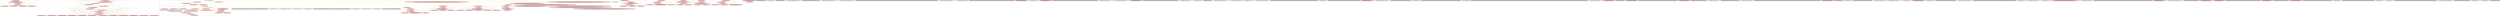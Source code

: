 
digraph G {



node5256->node5252 [style=solid,color=firebrick3,label="A|indep|Const",penwidth=1.0,fontcolor=firebrick3 ]
node5252->node5256 [style=solid,color=forestgreen,label="T|indep|Const",penwidth=1.0,fontcolor=forestgreen ]
node5250->node5252 [style=solid,color=firebrick3,label="A|indep|Const",penwidth=1.0,fontcolor=firebrick3 ]
node5474->node5466 [style=dotted,color=forestgreen,label="T|Conf",penwidth=1.0,fontcolor=forestgreen ]
node5466->node5474 [style=dotted,color=firebrick3,label="A|Conf",penwidth=1.0,fontcolor=firebrick3 ]
node5474->node5472 [style=dotted,color=forestgreen,label="T|Conf",penwidth=1.0,fontcolor=forestgreen ]
node5467->node5474 [style=dotted,color=firebrick3,label="A|Conf",penwidth=1.0,fontcolor=firebrick3 ]
node5473->node5474 [style=dotted,color=firebrick3,label="A|Conf",penwidth=1.0,fontcolor=firebrick3 ]
node5458->node5474 [style=dotted,color=firebrick3,label="A|Conf",penwidth=1.0,fontcolor=firebrick3 ]
node5412->node5242 [style=solid,color=gold,label="C",penwidth=1.0,fontcolor=gold ]
node5507->node5508 [style=solid,color=forestgreen,label="T|indep|Const",penwidth=1.0,fontcolor=forestgreen ]
node5233->node5234 [style=solid,color=firebrick3,label="A|indep|Const",penwidth=1.0,fontcolor=firebrick3 ]
node5234->node5233 [style=solid,color=forestgreen,label="T|indep|Const",penwidth=1.0,fontcolor=forestgreen ]
node5420->node5416 [style=solid,color=black,label="",penwidth=0.5,fontcolor=black ]
node5474->node5478 [style=dotted,color=forestgreen,label="T|Conf",penwidth=1.0,fontcolor=forestgreen ]
node5464->node5465 [style=dotted,color=forestgreen,label="T|Conf",penwidth=1.0,fontcolor=forestgreen ]
node5458->node5462 [style=dotted,color=firebrick3,label="A|Conf",penwidth=1.0,fontcolor=firebrick3 ]
node5477->node5474 [style=dotted,color=firebrick3,label="A|Conf",penwidth=1.0,fontcolor=firebrick3 ]
node5474->node5477 [style=dotted,color=forestgreen,label="T|Conf",penwidth=1.0,fontcolor=forestgreen ]
node5380->node5381 [style=solid,color=forestgreen,label="T|indep|Const",penwidth=1.0,fontcolor=forestgreen ]
node5493->node5494 [style=solid,color=firebrick3,label="A|indep|Const",penwidth=1.0,fontcolor=firebrick3 ]
node5494->node5493 [style=solid,color=forestgreen,label="T|indep|Const",penwidth=1.0,fontcolor=forestgreen ]
node5430->node5425 [style=solid,color=forestgreen,label="T|indep|Const",penwidth=1.0,fontcolor=forestgreen ]
node5463->node5476 [style=dotted,color=forestgreen,label="T|Conf",penwidth=1.0,fontcolor=forestgreen ]
node5376->node5379 [style=solid,color=firebrick3,label="A|indep|Const",penwidth=1.0,fontcolor=firebrick3 ]
node5471->node5463 [style=dotted,color=firebrick3,label="A|Conf",penwidth=1.0,fontcolor=firebrick3 ]
node5234->node5237 [style=solid,color=forestgreen,label="T|indep|Const",penwidth=1.0,fontcolor=forestgreen ]
node5237->node5234 [style=solid,color=firebrick3,label="A|indep|Const",penwidth=1.0,fontcolor=firebrick3 ]
node5469->node5463 [style=dotted,color=firebrick3,label="A|Conf",penwidth=1.0,fontcolor=firebrick3 ]
node5460->node5463 [style=dotted,color=firebrick3,label="A|Conf",penwidth=1.0,fontcolor=firebrick3 ]
node5478->node5463 [style=dotted,color=firebrick3,label="A|Conf",penwidth=1.0,fontcolor=firebrick3 ]
node5463->node5478 [style=dotted,color=forestgreen,label="T|Conf",penwidth=1.0,fontcolor=forestgreen ]
node5426->node5430 [style=solid,color=firebrick3,label="A|indep|Const",penwidth=1.0,fontcolor=firebrick3 ]
node5430->node5426 [style=solid,color=forestgreen,label="T|indep|Const",penwidth=1.0,fontcolor=forestgreen ]
node5428->node5427 [style=solid,color=firebrick3,label="A|indep|Const",penwidth=1.0,fontcolor=firebrick3 ]
node5427->node5428 [style=solid,color=forestgreen,label="T|indep|Const",penwidth=1.0,fontcolor=forestgreen ]
node5409->node5407 [style=solid,color=gold,label="C",penwidth=1.0,fontcolor=gold ]
node5481->node5482 [style=solid,color=forestgreen,label="T|indep|Const",penwidth=1.0,fontcolor=forestgreen ]
node5482->node5481 [style=solid,color=firebrick3,label="A|indep|Const",penwidth=1.0,fontcolor=firebrick3 ]
node5387->node5389 [style=solid,color=firebrick3,label="A|indep|Const",penwidth=1.0,fontcolor=firebrick3 ]
node5381->node5380 [style=solid,color=firebrick3,label="A|indep|Const",penwidth=1.0,fontcolor=firebrick3 ]
node5389->node5387 [style=solid,color=forestgreen,label="T|indep|Const",penwidth=1.0,fontcolor=forestgreen ]
node5405->node5408 [style=solid,color=firebrick3,label="A|indep|Const",penwidth=1.0,fontcolor=firebrick3 ]
node5504->node5506 [style=solid,color=firebrick3,label="A|indep|Const",penwidth=1.0,fontcolor=firebrick3 ]
node5506->node5504 [style=solid,color=forestgreen,label="T|indep|Const",penwidth=1.0,fontcolor=forestgreen ]
node5463->node5459 [style=dotted,color=forestgreen,label="T|Conf",penwidth=1.0,fontcolor=forestgreen ]
node5481->node5480 [style=solid,color=forestgreen,label="T|indep|Const",penwidth=1.0,fontcolor=forestgreen ]
node5389->node5388 [style=solid,color=forestgreen,label="T|indep|Const",penwidth=1.0,fontcolor=forestgreen ]
node5433->node5436 [style=solid,color=forestgreen,label="T|indep|Const",penwidth=1.0,fontcolor=forestgreen ]
node5436->node5433 [style=solid,color=firebrick3,label="A|indep|Const",penwidth=1.0,fontcolor=firebrick3 ]
node5342->node5341 [style=solid,color=forestgreen,label="T|indep|Const",penwidth=1.0,fontcolor=forestgreen ]
node5341->node5342 [style=solid,color=firebrick3,label="A|indep|Const",penwidth=1.0,fontcolor=firebrick3 ]
node5457->node5463 [style=dotted,color=firebrick3,label="A|Conf",penwidth=1.0,fontcolor=firebrick3 ]
node5474->node5467 [style=dotted,color=forestgreen,label="T|Conf",penwidth=1.0,fontcolor=forestgreen ]
node5461->node5470 [style=dotted,color=firebrick3,label="A|Conf",penwidth=1.0,fontcolor=firebrick3 ]
node5409->node5403 [style=solid,color=gold,label="C",penwidth=1.0,fontcolor=gold ]
node5478->node5474 [style=dotted,color=firebrick3,label="A|Conf",penwidth=1.0,fontcolor=firebrick3 ]
node5498->node5494 [style=solid,color=firebrick3,label="A|indep|Const",penwidth=1.0,fontcolor=firebrick3 ]
node5484->node5482 [style=solid,color=forestgreen,label="T|indep|Const",penwidth=1.0,fontcolor=forestgreen ]
node5377->node5379 [style=solid,color=firebrick3,label="A|indep|Const",penwidth=1.0,fontcolor=firebrick3 ]
node5484->node5483 [style=solid,color=forestgreen,label="T|indep|Const",penwidth=1.0,fontcolor=forestgreen ]
node5483->node5484 [style=solid,color=firebrick3,label="A|indep|Const",penwidth=1.0,fontcolor=firebrick3 ]
node5432->node5435 [style=solid,color=firebrick3,label="A|indep|Const",penwidth=1.0,fontcolor=firebrick3 ]
node5435->node5432 [style=solid,color=forestgreen,label="T|indep|Const",penwidth=1.0,fontcolor=forestgreen ]
node5428->node5430 [style=solid,color=firebrick3,label="A|indep|Const",penwidth=1.0,fontcolor=firebrick3 ]
node5430->node5428 [style=solid,color=forestgreen,label="T|indep|Const",penwidth=1.0,fontcolor=forestgreen ]
node5475->node5470 [style=dotted,color=firebrick3,label="A|Conf",penwidth=1.0,fontcolor=firebrick3 ]
node5470->node5475 [style=dotted,color=forestgreen,label="T|Conf",penwidth=1.0,fontcolor=forestgreen ]
node5470->node5476 [style=dotted,color=forestgreen,label="T|Conf",penwidth=1.0,fontcolor=forestgreen ]
node5462->node5469 [style=dotted,color=forestgreen,label="T|Conf",penwidth=1.0,fontcolor=forestgreen ]
node5469->node5462 [style=dotted,color=firebrick3,label="A|Conf",penwidth=1.0,fontcolor=firebrick3 ]
node5470->node5461 [style=dotted,color=forestgreen,label="T|Conf",penwidth=1.0,fontcolor=forestgreen ]
node5457->node5470 [style=dotted,color=firebrick3,label="A|Conf",penwidth=1.0,fontcolor=firebrick3 ]
node5483->node5481 [style=solid,color=firebrick3,label="A|indep|Const",penwidth=1.0,fontcolor=firebrick3 ]
node5458->node5463 [style=dotted,color=firebrick3,label="A|Conf",penwidth=1.0,fontcolor=firebrick3 ]
node5463->node5458 [style=dotted,color=forestgreen,label="T|Conf",penwidth=1.0,fontcolor=forestgreen ]
node5465->node5470 [style=dotted,color=firebrick3,label="A|Conf",penwidth=1.0,fontcolor=firebrick3 ]
node5470->node5465 [style=dotted,color=forestgreen,label="T|Conf",penwidth=1.0,fontcolor=forestgreen ]
node5496->node5499 [style=solid,color=firebrick3,label="A|indep|Const",penwidth=1.0,fontcolor=firebrick3 ]
node5462->node5467 [style=dotted,color=forestgreen,label="T|Conf",penwidth=1.0,fontcolor=forestgreen ]
node5464->node5471 [style=dotted,color=forestgreen,label="T|Conf",penwidth=1.0,fontcolor=forestgreen ]
node5462->node5457 [style=dotted,color=forestgreen,label="T|Conf",penwidth=1.0,fontcolor=forestgreen ]
node5463->node5479 [style=dotted,color=forestgreen,label="T|Conf",penwidth=1.0,fontcolor=forestgreen ]
node5435->node5436 [style=solid,color=forestgreen,label="T|indep|Const",penwidth=1.0,fontcolor=forestgreen ]
node5479->node5463 [style=dotted,color=firebrick3,label="A|Conf",penwidth=1.0,fontcolor=firebrick3 ]
node5473->node5462 [style=dotted,color=firebrick3,label="A|Conf",penwidth=1.0,fontcolor=firebrick3 ]
node5462->node5473 [style=dotted,color=forestgreen,label="T|Conf",penwidth=1.0,fontcolor=forestgreen ]
node5307->node5309 [style=solid,color=forestgreen,label="T|indep|Const",penwidth=1.0,fontcolor=forestgreen ]
node5309->node5307 [style=solid,color=firebrick3,label="A|indep|Const",penwidth=1.0,fontcolor=firebrick3 ]
node5476->node5462 [style=dotted,color=firebrick3,label="A|Conf",penwidth=1.0,fontcolor=firebrick3 ]
node5462->node5476 [style=dotted,color=forestgreen,label="T|Conf",penwidth=1.0,fontcolor=forestgreen ]
node5463->node5477 [style=dotted,color=forestgreen,label="T|Conf",penwidth=1.0,fontcolor=forestgreen ]
node5427->node5426 [style=solid,color=forestgreen,label="T|indep|Const",penwidth=1.0,fontcolor=forestgreen ]
node5435->node5434 [style=solid,color=forestgreen,label="T|indep|Const",penwidth=1.0,fontcolor=forestgreen ]
node5379->node5376 [style=solid,color=forestgreen,label="T|indep|Const",penwidth=1.0,fontcolor=forestgreen ]
node5434->node5435 [style=solid,color=firebrick3,label="A|indep|Const",penwidth=1.0,fontcolor=firebrick3 ]
node5480->node5484 [style=solid,color=firebrick3,label="A|indep|Const",penwidth=1.0,fontcolor=firebrick3 ]
node5505->node5506 [style=solid,color=firebrick3,label="A|indep|Const",penwidth=1.0,fontcolor=firebrick3 ]
node5465->node5464 [style=dotted,color=firebrick3,label="A|Conf",penwidth=1.0,fontcolor=firebrick3 ]
node5238->node5234 [style=solid,color=firebrick3,label="A|indep|Const",penwidth=1.0,fontcolor=firebrick3 ]
node5251->node5252 [style=solid,color=firebrick3,label="A|indep|Const",penwidth=1.0,fontcolor=firebrick3 ]
node5235->node5239 [style=solid,color=firebrick3,label="A|indep|Const",penwidth=1.0,fontcolor=firebrick3 ]
node5238->node5239 [style=solid,color=firebrick3,label="A|indep|Const",penwidth=1.0,fontcolor=firebrick3 ]
node5239->node5235 [style=solid,color=forestgreen,label="T|indep|Const",penwidth=1.0,fontcolor=forestgreen ]
node5480->node5481 [style=solid,color=firebrick3,label="A|indep|Const",penwidth=1.0,fontcolor=firebrick3 ]
node5468->node5457 [style=dotted,color=forestgreen,label="T|Conf",penwidth=1.0,fontcolor=forestgreen ]
node5506->node5505 [style=solid,color=forestgreen,label="T|indep|Const",penwidth=1.0,fontcolor=forestgreen ]
node5470->node5471 [style=dotted,color=forestgreen,label="T|Conf",penwidth=1.0,fontcolor=forestgreen ]
node5499->node5496 [style=solid,color=forestgreen,label="T|indep|Const",penwidth=1.0,fontcolor=forestgreen ]
node5252->node5251 [style=solid,color=forestgreen,label="T|indep|Const",penwidth=1.0,fontcolor=forestgreen ]
node5470->node5457 [style=dotted,color=forestgreen,label="T|Conf",penwidth=1.0,fontcolor=forestgreen ]
node5461->node5474 [style=dotted,color=firebrick3,label="A|Conf",penwidth=1.0,fontcolor=firebrick3 ]
node5469->node5468 [style=dotted,color=firebrick3,label="A|Conf",penwidth=1.0,fontcolor=firebrick3 ]
node5308->node5307 [style=solid,color=firebrick3,label="A|indep|Const",penwidth=1.0,fontcolor=firebrick3 ]
node5432->node5433 [style=solid,color=firebrick3,label="A|indep|Const",penwidth=1.0,fontcolor=firebrick3 ]
node5465->node5474 [style=dotted,color=firebrick3,label="A|Conf",penwidth=1.0,fontcolor=firebrick3 ]
node5389->node5391 [style=solid,color=forestgreen,label="T|indep|Const",penwidth=1.0,fontcolor=forestgreen ]
node5342->node5345 [style=solid,color=forestgreen,label="T|indep|Const",penwidth=1.0,fontcolor=forestgreen ]
node5497->node5499 [style=solid,color=firebrick3,label="A|indep|Const",penwidth=1.0,fontcolor=firebrick3 ]
node5380->node5376 [style=solid,color=forestgreen,label="T|indep|Const",penwidth=1.0,fontcolor=forestgreen ]
node5383->node5371 [style=solid,color=black,label="",penwidth=0.5,fontcolor=black ]
node5479->node5462 [style=dotted,color=firebrick3,label="A|Conf",penwidth=1.0,fontcolor=firebrick3 ]
node5305->node5307 [style=solid,color=firebrick3,label="A|indep|Const",penwidth=1.0,fontcolor=firebrick3 ]
node5307->node5305 [style=solid,color=forestgreen,label="T|indep|Const",penwidth=1.0,fontcolor=forestgreen ]
node5496->node5494 [style=solid,color=firebrick3,label="A|indep|Const",penwidth=1.0,fontcolor=firebrick3 ]
node5464->node5478 [style=dotted,color=forestgreen,label="T|Conf",penwidth=1.0,fontcolor=forestgreen ]
node5472->node5474 [style=dotted,color=firebrick3,label="A|Conf",penwidth=1.0,fontcolor=firebrick3 ]
node5306->node5308 [style=solid,color=forestgreen,label="T|indep|Const",penwidth=1.0,fontcolor=forestgreen ]
node5252->node5249 [style=solid,color=forestgreen,label="T|indep|Const",penwidth=1.0,fontcolor=forestgreen ]
node5464->node5476 [style=dotted,color=forestgreen,label="T|Conf",penwidth=1.0,fontcolor=forestgreen ]
node5462->node5460 [style=dotted,color=forestgreen,label="T|Conf",penwidth=1.0,fontcolor=forestgreen ]
node5475->node5474 [style=dotted,color=firebrick3,label="A|Conf",penwidth=1.0,fontcolor=firebrick3 ]
node5461->node5468 [style=dotted,color=firebrick3,label="A|Conf",penwidth=1.0,fontcolor=firebrick3 ]
node5253->node5251 [style=solid,color=forestgreen,label="T|indep|Const",penwidth=1.0,fontcolor=forestgreen ]
node5390->node5391 [style=solid,color=forestgreen,label="T|indep|Const",penwidth=1.0,fontcolor=forestgreen ]
node5387->node5390 [style=solid,color=firebrick3,label="A|indep|Const",penwidth=1.0,fontcolor=firebrick3 ]
node5463->node5460 [style=dotted,color=forestgreen,label="T|Conf",penwidth=1.0,fontcolor=forestgreen ]
node5252->node5254 [style=solid,color=forestgreen,label="T|indep|Const",penwidth=1.0,fontcolor=forestgreen ]
node5463->node5471 [style=dotted,color=forestgreen,label="T|Conf",penwidth=1.0,fontcolor=forestgreen ]
node5409->node5431 [style=solid,color=gold,label="C",penwidth=1.0,fontcolor=gold ]
node5467->node5463 [style=dotted,color=firebrick3,label="A|Conf",penwidth=1.0,fontcolor=firebrick3 ]
node5427->node5429 [style=solid,color=forestgreen,label="T|indep|Const",penwidth=1.0,fontcolor=forestgreen ]
node5494->node5498 [style=solid,color=forestgreen,label="T|indep|Const",penwidth=1.0,fontcolor=forestgreen ]
node5306->node5310 [style=solid,color=forestgreen,label="T|indep|Const",penwidth=1.0,fontcolor=forestgreen ]
node5471->node5468 [style=dotted,color=firebrick3,label="A|Conf",penwidth=1.0,fontcolor=firebrick3 ]
node5409->node5283 [style=solid,color=gold,label="C",penwidth=1.0,fontcolor=gold ]
node5470->node5472 [style=dotted,color=forestgreen,label="T|Conf",penwidth=1.0,fontcolor=forestgreen ]
node5412->node5295 [style=solid,color=gold,label="C",penwidth=1.0,fontcolor=gold ]
node5459->node5464 [style=dotted,color=firebrick3,label="A|Conf",penwidth=1.0,fontcolor=firebrick3 ]
node5409->node5409 [style=solid,color=gold,label="C",penwidth=1.0,fontcolor=gold ]
node5471->node5464 [style=dotted,color=firebrick3,label="A|Conf",penwidth=1.0,fontcolor=firebrick3 ]
node5307->node5311 [style=solid,color=forestgreen,label="T|indep|Const",penwidth=1.0,fontcolor=forestgreen ]
node5311->node5307 [style=solid,color=firebrick3,label="A|indep|Const",penwidth=1.0,fontcolor=firebrick3 ]
node5305->node5306 [style=solid,color=firebrick3,label="A|indep|Const",penwidth=1.0,fontcolor=firebrick3 ]
node5306->node5305 [style=solid,color=forestgreen,label="T|indep|Const",penwidth=1.0,fontcolor=forestgreen ]
node5508->node5506 [style=solid,color=firebrick3,label="A|indep|Const",penwidth=1.0,fontcolor=firebrick3 ]
node5468->node5471 [style=dotted,color=forestgreen,label="T|Conf",penwidth=1.0,fontcolor=forestgreen ]
node5234->node5236 [style=solid,color=forestgreen,label="T|indep|Const",penwidth=1.0,fontcolor=forestgreen ]
node5408->node5410 [style=solid,color=forestgreen,label="T|indep|Const",penwidth=1.0,fontcolor=forestgreen ]
node5236->node5234 [style=solid,color=firebrick3,label="A|indep|Const",penwidth=1.0,fontcolor=firebrick3 ]
node5479->node5468 [style=dotted,color=firebrick3,label="A|Conf",penwidth=1.0,fontcolor=firebrick3 ]
node5253->node5254 [style=solid,color=forestgreen,label="T|indep|Const",penwidth=1.0,fontcolor=forestgreen ]
node5475->node5468 [style=dotted,color=firebrick3,label="A|Conf",penwidth=1.0,fontcolor=firebrick3 ]
node5419->node5413 [style=solid,color=black,label="",penwidth=0.5,fontcolor=black ]
node5468->node5477 [style=dotted,color=forestgreen,label="T|Conf",penwidth=1.0,fontcolor=forestgreen ]
node5493->node5499 [style=solid,color=firebrick3,label="A|indep|Const",penwidth=1.0,fontcolor=firebrick3 ]
node5391->node5389 [style=solid,color=firebrick3,label="A|indep|Const",penwidth=1.0,fontcolor=firebrick3 ]
node5418->node5413 [style=solid,color=black,label="",penwidth=0.5,fontcolor=black ]
node5466->node5464 [style=dotted,color=firebrick3,label="A|Conf",penwidth=1.0,fontcolor=firebrick3 ]
node5388->node5389 [style=solid,color=firebrick3,label="A|indep|Const",penwidth=1.0,fontcolor=firebrick3 ]
node5479->node5464 [style=dotted,color=firebrick3,label="A|Conf",penwidth=1.0,fontcolor=firebrick3 ]
node5342->node5344 [style=solid,color=forestgreen,label="T|indep|Const",penwidth=1.0,fontcolor=forestgreen ]
node5464->node5472 [style=dotted,color=forestgreen,label="T|Conf",penwidth=1.0,fontcolor=forestgreen ]
node5308->node5306 [style=solid,color=firebrick3,label="A|indep|Const",penwidth=1.0,fontcolor=firebrick3 ]
node5462->node5458 [style=dotted,color=forestgreen,label="T|Conf",penwidth=1.0,fontcolor=forestgreen ]
node5468->node5473 [style=dotted,color=forestgreen,label="T|Conf",penwidth=1.0,fontcolor=forestgreen ]
node5460->node5470 [style=dotted,color=firebrick3,label="A|Conf",penwidth=1.0,fontcolor=firebrick3 ]
node5339->node5245 [style=solid,color=black,label="",penwidth=0.5,fontcolor=black ]
node5391->node5390 [style=solid,color=firebrick3,label="A|indep|Const",penwidth=1.0,fontcolor=firebrick3 ]
node5462->node5472 [style=dotted,color=forestgreen,label="T|Conf",penwidth=1.0,fontcolor=forestgreen ]
node5459->node5463 [style=dotted,color=firebrick3,label="A|Conf",penwidth=1.0,fontcolor=firebrick3 ]
node5468->node5467 [style=dotted,color=forestgreen,label="T|Conf",penwidth=1.0,fontcolor=forestgreen ]
node5474->node5457 [style=dotted,color=forestgreen,label="T|Conf",penwidth=1.0,fontcolor=forestgreen ]
node5494->node5497 [style=solid,color=forestgreen,label="T|indep|Const",penwidth=1.0,fontcolor=forestgreen ]
node5467->node5468 [style=dotted,color=firebrick3,label="A|Conf",penwidth=1.0,fontcolor=firebrick3 ]
node5460->node5468 [style=dotted,color=firebrick3,label="A|Conf",penwidth=1.0,fontcolor=firebrick3 ]
node5477->node5462 [style=dotted,color=firebrick3,label="A|Conf",penwidth=1.0,fontcolor=firebrick3 ]
node5476->node5463 [style=dotted,color=firebrick3,label="A|Conf",penwidth=1.0,fontcolor=firebrick3 ]
node5471->node5470 [style=dotted,color=firebrick3,label="A|Conf",penwidth=1.0,fontcolor=firebrick3 ]
node5468->node5472 [style=dotted,color=forestgreen,label="T|Conf",penwidth=1.0,fontcolor=forestgreen ]
node5412->node5339 [style=solid,color=gold,label="C",penwidth=1.0,fontcolor=gold ]
node5409->node5411 [style=solid,color=gold,label="C",penwidth=1.0,fontcolor=gold ]
node5462->node5479 [style=dotted,color=forestgreen,label="T|Conf",penwidth=1.0,fontcolor=forestgreen ]
node5468->node5458 [style=dotted,color=forestgreen,label="T|Conf",penwidth=1.0,fontcolor=forestgreen ]
node5466->node5468 [style=dotted,color=firebrick3,label="A|Conf",penwidth=1.0,fontcolor=firebrick3 ]
node5433->node5432 [style=solid,color=forestgreen,label="T|indep|Const",penwidth=1.0,fontcolor=forestgreen ]
node5252->node5250 [style=solid,color=forestgreen,label="T|indep|Const",penwidth=1.0,fontcolor=forestgreen ]
node5469->node5470 [style=dotted,color=firebrick3,label="A|Conf",penwidth=1.0,fontcolor=firebrick3 ]
node5307->node5312 [style=solid,color=forestgreen,label="T|indep|Const",penwidth=1.0,fontcolor=forestgreen ]
node5457->node5462 [style=dotted,color=firebrick3,label="A|Conf",penwidth=1.0,fontcolor=firebrick3 ]
node5253->node5249 [style=solid,color=forestgreen,label="T|indep|Const",penwidth=1.0,fontcolor=forestgreen ]
node5249->node5253 [style=solid,color=firebrick3,label="A|indep|Const",penwidth=1.0,fontcolor=firebrick3 ]
node5412->node5245 [style=solid,color=gold,label="C",penwidth=1.0,fontcolor=gold ]
node5409->node5315 [style=solid,color=gold,label="C",penwidth=1.0,fontcolor=gold ]
node5312->node5307 [style=solid,color=firebrick3,label="A|indep|Const",penwidth=1.0,fontcolor=firebrick3 ]
node5475->node5463 [style=dotted,color=firebrick3,label="A|Conf",penwidth=1.0,fontcolor=firebrick3 ]
node5426->node5427 [style=solid,color=firebrick3,label="A|indep|Const",penwidth=1.0,fontcolor=firebrick3 ]
node5474->node5460 [style=dotted,color=forestgreen,label="T|Conf",penwidth=1.0,fontcolor=forestgreen ]
node5244->node5243 [style=solid,color=black,label="",penwidth=0.5,fontcolor=black ]
node5463->node5473 [style=dotted,color=forestgreen,label="T|Conf",penwidth=1.0,fontcolor=forestgreen ]
node5409->node5420 [style=solid,color=gold,label="C",penwidth=1.0,fontcolor=gold ]
node5307->node5308 [style=solid,color=forestgreen,label="T|indep|Const",penwidth=1.0,fontcolor=forestgreen ]
node5310->node5307 [style=solid,color=firebrick3,label="A|indep|Const",penwidth=1.0,fontcolor=firebrick3 ]
node5409->node5416 [style=solid,color=gold,label="C",penwidth=1.0,fontcolor=gold ]
node5472->node5463 [style=dotted,color=firebrick3,label="A|Conf",penwidth=1.0,fontcolor=firebrick3 ]
node5499->node5493 [style=solid,color=forestgreen,label="T|indep|Const",penwidth=1.0,fontcolor=forestgreen ]
node5239->node5236 [style=solid,color=forestgreen,label="T|indep|Const",penwidth=1.0,fontcolor=forestgreen ]
node5404->node5409 [style=solid,color=black,label="",penwidth=0.5,fontcolor=black ]
node5409->node5419 [style=solid,color=gold,label="C",penwidth=1.0,fontcolor=gold ]
node5434->node5433 [style=solid,color=firebrick3,label="A|indep|Const",penwidth=1.0,fontcolor=firebrick3 ]
node5254->node5253 [style=solid,color=firebrick3,label="A|indep|Const",penwidth=1.0,fontcolor=firebrick3 ]
node5459->node5468 [style=dotted,color=firebrick3,label="A|Conf",penwidth=1.0,fontcolor=firebrick3 ]
node5409->node5306 [style=solid,color=gold,label="C",penwidth=1.0,fontcolor=gold ]
node5464->node5459 [style=dotted,color=forestgreen,label="T|Conf",penwidth=1.0,fontcolor=forestgreen ]
node5471->node5462 [style=dotted,color=firebrick3,label="A|Conf",penwidth=1.0,fontcolor=firebrick3 ]
node5409->node5363 [style=solid,color=gold,label="C",penwidth=1.0,fontcolor=gold ]
node5412->node5406 [style=solid,color=gold,label="C",penwidth=1.0,fontcolor=gold ]
node5472->node5464 [style=dotted,color=firebrick3,label="A|Conf",penwidth=1.0,fontcolor=firebrick3 ]
node5411->node5412 [style=solid,color=black,label="",penwidth=0.5,fontcolor=black ]
node5378->node5379 [style=solid,color=firebrick3,label="A|indep|Const",penwidth=1.0,fontcolor=firebrick3 ]
node5409->node5292 [style=solid,color=gold,label="C",penwidth=1.0,fontcolor=gold ]
node5472->node5462 [style=dotted,color=firebrick3,label="A|Conf",penwidth=1.0,fontcolor=firebrick3 ]
node5474->node5469 [style=dotted,color=forestgreen,label="T|Conf",penwidth=1.0,fontcolor=forestgreen ]
node5478->node5468 [style=dotted,color=firebrick3,label="A|Conf",penwidth=1.0,fontcolor=firebrick3 ]
node5408->node5405 [style=solid,color=forestgreen,label="T|indep|Const",penwidth=1.0,fontcolor=forestgreen ]
node5409->node5410 [style=solid,color=gold,label="C",penwidth=1.0,fontcolor=gold ]
node5498->node5499 [style=solid,color=firebrick3,label="A|indep|Const",penwidth=1.0,fontcolor=firebrick3 ]
node5464->node5469 [style=dotted,color=forestgreen,label="T|Conf",penwidth=1.0,fontcolor=forestgreen ]
node5390->node5387 [style=solid,color=forestgreen,label="T|indep|Const",penwidth=1.0,fontcolor=forestgreen ]
node5412->node5244 [style=solid,color=gold,label="C",penwidth=1.0,fontcolor=gold ]
node5409->node5324 [style=solid,color=gold,label="C",penwidth=1.0,fontcolor=gold ]
node5495->node5499 [style=solid,color=firebrick3,label="A|indep|Const",penwidth=1.0,fontcolor=firebrick3 ]
node5467->node5470 [style=dotted,color=firebrick3,label="A|Conf",penwidth=1.0,fontcolor=firebrick3 ]
node5477->node5464 [style=dotted,color=firebrick3,label="A|Conf",penwidth=1.0,fontcolor=firebrick3 ]
node5250->node5253 [style=solid,color=firebrick3,label="A|indep|Const",penwidth=1.0,fontcolor=firebrick3 ]
node5470->node5477 [style=dotted,color=forestgreen,label="T|Conf",penwidth=1.0,fontcolor=forestgreen ]
node5422->node5408 [style=solid,color=firebrick3,label="A|indep|Const",penwidth=1.0,fontcolor=firebrick3 ]
node5409->node5379 [style=solid,color=gold,label="C",penwidth=1.0,fontcolor=gold ]
node5482->node5484 [style=solid,color=firebrick3,label="A|indep|Const",penwidth=1.0,fontcolor=firebrick3 ]
node5416->node5413 [style=solid,color=firebrick3,label="A|indep",penwidth=1.0,fontcolor=firebrick3 ]
node5253->node5256 [style=solid,color=forestgreen,label="T|indep|Const",penwidth=1.0,fontcolor=forestgreen ]
node5412->node5371 [style=solid,color=gold,label="C",penwidth=1.0,fontcolor=gold ]
node5345->node5342 [style=solid,color=firebrick3,label="A|indep|Const",penwidth=1.0,fontcolor=firebrick3 ]
node5410->node5408 [style=solid,color=firebrick3,label="A|indep|Const",penwidth=1.0,fontcolor=firebrick3 ]
node5412->node5421 [style=solid,color=gold,label="C",penwidth=1.0,fontcolor=gold ]
node5413->node5416 [style=solid,color=forestgreen,label="T|indep",penwidth=1.0,fontcolor=forestgreen ]
node5468->node5469 [style=dotted,color=forestgreen,label="T|Conf",penwidth=1.0,fontcolor=forestgreen ]
node5409->node5405 [style=solid,color=gold,label="C",penwidth=1.0,fontcolor=gold ]
node5406->node5243 [style=solid,color=black,label="",penwidth=0.5,fontcolor=black ]
node5409->node5414 [style=solid,color=gold,label="C",penwidth=1.0,fontcolor=gold ]
node5409->node5390 [style=solid,color=gold,label="C",penwidth=1.0,fontcolor=gold ]
node5470->node5469 [style=dotted,color=forestgreen,label="T|Conf",penwidth=1.0,fontcolor=forestgreen ]
node5409->node5422 [style=solid,color=gold,label="C",penwidth=1.0,fontcolor=gold ]
node5412->node5350 [style=solid,color=gold,label="C",penwidth=1.0,fontcolor=gold ]
node5346->node5341 [style=solid,color=forestgreen,label="T|indep|Const",penwidth=1.0,fontcolor=forestgreen ]
node5436->node5435 [style=solid,color=firebrick3,label="A|indep|Const",penwidth=1.0,fontcolor=firebrick3 ]
node5476->node5468 [style=dotted,color=firebrick3,label="A|Conf",penwidth=1.0,fontcolor=firebrick3 ]
node5468->node5479 [style=dotted,color=forestgreen,label="T|Conf",penwidth=1.0,fontcolor=forestgreen ]
node5468->node5476 [style=dotted,color=forestgreen,label="T|Conf",penwidth=1.0,fontcolor=forestgreen ]
node5409->node5501 [style=solid,color=gold,label="C",penwidth=1.0,fontcolor=gold ]
node5470->node5478 [style=dotted,color=forestgreen,label="T|Conf",penwidth=1.0,fontcolor=forestgreen ]
node5429->node5430 [style=solid,color=firebrick3,label="A|indep|Const",penwidth=1.0,fontcolor=firebrick3 ]
node5409->node5294 [style=solid,color=gold,label="C",penwidth=1.0,fontcolor=gold ]
node5239->node5238 [style=solid,color=forestgreen,label="T|indep|Const",penwidth=1.0,fontcolor=forestgreen ]
node5452->node5451 [style=solid,color=firebrick3,label="A|indep|Const",penwidth=1.0,fontcolor=firebrick3 ]
node5477->node5463 [style=dotted,color=firebrick3,label="A|Conf",penwidth=1.0,fontcolor=firebrick3 ]
node5309->node5306 [style=solid,color=firebrick3,label="A|indep|Const",penwidth=1.0,fontcolor=firebrick3 ]
node5311->node5306 [style=solid,color=firebrick3,label="A|indep|Const",penwidth=1.0,fontcolor=firebrick3 ]
node5251->node5253 [style=solid,color=firebrick3,label="A|indep|Const",penwidth=1.0,fontcolor=firebrick3 ]
node5379->node5378 [style=solid,color=forestgreen,label="T|indep|Const",penwidth=1.0,fontcolor=forestgreen ]
node5475->node5464 [style=dotted,color=firebrick3,label="A|Conf",penwidth=1.0,fontcolor=firebrick3 ]
node5469->node5474 [style=dotted,color=firebrick3,label="A|Conf",penwidth=1.0,fontcolor=firebrick3 ]
node5463->node5457 [style=dotted,color=forestgreen,label="T|Conf",penwidth=1.0,fontcolor=forestgreen ]
node5457->node5468 [style=dotted,color=firebrick3,label="A|Conf",penwidth=1.0,fontcolor=firebrick3 ]
node5409->node5507 [style=solid,color=gold,label="C",penwidth=1.0,fontcolor=gold ]
node5295->node5241 [style=solid,color=black,label="",penwidth=0.5,fontcolor=black ]
node5412->node5241 [style=solid,color=gold,label="C",penwidth=1.0,fontcolor=gold ]
node5253->node5250 [style=solid,color=forestgreen,label="T|indep|Const",penwidth=1.0,fontcolor=forestgreen ]
node5306->node5311 [style=solid,color=forestgreen,label="T|indep|Const",penwidth=1.0,fontcolor=forestgreen ]
node5409->node5404 [style=solid,color=gold,label="C",penwidth=1.0,fontcolor=gold ]
node5429->node5427 [style=solid,color=firebrick3,label="A|indep|Const",penwidth=1.0,fontcolor=firebrick3 ]
node5409->node5234 [style=solid,color=gold,label="C",penwidth=1.0,fontcolor=gold ]
node5468->node5475 [style=dotted,color=forestgreen,label="T|Conf",penwidth=1.0,fontcolor=forestgreen ]
node5341->node5346 [style=solid,color=firebrick3,label="A|indep|Const",penwidth=1.0,fontcolor=firebrick3 ]
node5409->node5402 [style=solid,color=gold,label="C",penwidth=1.0,fontcolor=gold ]
node5465->node5463 [style=dotted,color=firebrick3,label="A|Conf",penwidth=1.0,fontcolor=firebrick3 ]
node5504->node5507 [style=solid,color=firebrick3,label="A|indep|Const",penwidth=1.0,fontcolor=firebrick3 ]
node5412->node5243 [style=solid,color=gold,label="C",penwidth=1.0,fontcolor=gold ]
node5474->node5473 [style=dotted,color=forestgreen,label="T|Conf",penwidth=1.0,fontcolor=forestgreen ]
node5388->node5390 [style=solid,color=firebrick3,label="A|indep|Const",penwidth=1.0,fontcolor=firebrick3 ]
node5458->node5468 [style=dotted,color=firebrick3,label="A|Conf",penwidth=1.0,fontcolor=firebrick3 ]
node5464->node5467 [style=dotted,color=forestgreen,label="T|Conf",penwidth=1.0,fontcolor=forestgreen ]
node5409->node5415 [style=solid,color=gold,label="C",penwidth=1.0,fontcolor=gold ]
node5410->node5407 [style=solid,color=black,label="",penwidth=0.5,fontcolor=black ]
node5408->node5422 [style=solid,color=forestgreen,label="T|indep|Const",penwidth=1.0,fontcolor=forestgreen ]
node5234->node5238 [style=solid,color=forestgreen,label="T|indep|Const",penwidth=1.0,fontcolor=forestgreen ]
node5470->node5466 [style=dotted,color=forestgreen,label="T|Conf",penwidth=1.0,fontcolor=forestgreen ]
node5237->node5239 [style=solid,color=firebrick3,label="A|indep|Const",penwidth=1.0,fontcolor=firebrick3 ]
node5477->node5468 [style=dotted,color=firebrick3,label="A|Conf",penwidth=1.0,fontcolor=firebrick3 ]
node5464->node5466 [style=dotted,color=forestgreen,label="T|Conf",penwidth=1.0,fontcolor=forestgreen ]
node5235->node5234 [style=solid,color=firebrick3,label="A|indep|Const",penwidth=1.0,fontcolor=firebrick3 ]
node5462->node5461 [style=dotted,color=forestgreen,label="T|Conf",penwidth=1.0,fontcolor=forestgreen ]
node5249->node5252 [style=solid,color=firebrick3,label="A|indep|Const",penwidth=1.0,fontcolor=firebrick3 ]
node5476->node5464 [style=dotted,color=firebrick3,label="A|Conf",penwidth=1.0,fontcolor=firebrick3 ]
node5499->node5495 [style=solid,color=forestgreen,label="T|indep|Const",penwidth=1.0,fontcolor=forestgreen ]
node5464->node5458 [style=dotted,color=forestgreen,label="T|Conf",penwidth=1.0,fontcolor=forestgreen ]
node5474->node5458 [style=dotted,color=forestgreen,label="T|Conf",penwidth=1.0,fontcolor=forestgreen ]
node5425->node5430 [style=solid,color=firebrick3,label="A|indep|Const",penwidth=1.0,fontcolor=firebrick3 ]
node5458->node5470 [style=dotted,color=firebrick3,label="A|Conf",penwidth=1.0,fontcolor=firebrick3 ]
node5473->node5468 [style=dotted,color=firebrick3,label="A|Conf",penwidth=1.0,fontcolor=firebrick3 ]
node5464->node5461 [style=dotted,color=forestgreen,label="T|Conf",penwidth=1.0,fontcolor=forestgreen ]
node5307->node5310 [style=solid,color=forestgreen,label="T|indep|Const",penwidth=1.0,fontcolor=forestgreen ]
node5464->node5473 [style=dotted,color=forestgreen,label="T|Conf",penwidth=1.0,fontcolor=forestgreen ]
node5408->node5406 [style=solid,color=forestgreen,label="T|indep|Const",penwidth=1.0,fontcolor=forestgreen ]
node5470->node5473 [style=dotted,color=forestgreen,label="T|Conf",penwidth=1.0,fontcolor=forestgreen ]
node5468->node5466 [style=dotted,color=forestgreen,label="T|Conf",penwidth=1.0,fontcolor=forestgreen ]
node5463->node5472 [style=dotted,color=forestgreen,label="T|Conf",penwidth=1.0,fontcolor=forestgreen ]
node5243->node5295 [style=solid,color=black,label="",penwidth=0.5,fontcolor=black ]
node5255->node5253 [style=solid,color=firebrick3,label="A|indep|Const",penwidth=1.0,fontcolor=firebrick3 ]
node5478->node5462 [style=dotted,color=firebrick3,label="A|Conf",penwidth=1.0,fontcolor=firebrick3 ]
node5421->node5408 [style=solid,color=firebrick3,label="A|indep|Const",penwidth=1.0,fontcolor=firebrick3 ]
node5458->node5464 [style=dotted,color=firebrick3,label="A|Conf",penwidth=1.0,fontcolor=firebrick3 ]
node5412->node5383 [style=solid,color=gold,label="C",penwidth=1.0,fontcolor=gold ]
node5425->node5427 [style=solid,color=firebrick3,label="A|indep|Const",penwidth=1.0,fontcolor=firebrick3 ]
node5464->node5477 [style=dotted,color=forestgreen,label="T|Conf",penwidth=1.0,fontcolor=forestgreen ]
node5409->node5408 [style=solid,color=gold,label="C",penwidth=1.0,fontcolor=gold ]
node5477->node5470 [style=dotted,color=firebrick3,label="A|Conf",penwidth=1.0,fontcolor=firebrick3 ]
node5239->node5237 [style=solid,color=forestgreen,label="T|indep|Const",penwidth=1.0,fontcolor=forestgreen ]
node5256->node5253 [style=solid,color=firebrick3,label="A|indep|Const",penwidth=1.0,fontcolor=firebrick3 ]
node5470->node5458 [style=dotted,color=forestgreen,label="T|Conf",penwidth=1.0,fontcolor=forestgreen ]
node5463->node5466 [style=dotted,color=forestgreen,label="T|Conf",penwidth=1.0,fontcolor=forestgreen ]
node5474->node5475 [style=dotted,color=forestgreen,label="T|Conf",penwidth=1.0,fontcolor=forestgreen ]
node5379->node5377 [style=solid,color=forestgreen,label="T|indep|Const",penwidth=1.0,fontcolor=forestgreen ]
node5476->node5470 [style=dotted,color=firebrick3,label="A|Conf",penwidth=1.0,fontcolor=firebrick3 ]
node5344->node5342 [style=solid,color=firebrick3,label="A|indep|Const",penwidth=1.0,fontcolor=firebrick3 ]
node5472->node5470 [style=dotted,color=firebrick3,label="A|Conf",penwidth=1.0,fontcolor=firebrick3 ]
node5461->node5464 [style=dotted,color=firebrick3,label="A|Conf",penwidth=1.0,fontcolor=firebrick3 ]
node5494->node5495 [style=solid,color=forestgreen,label="T|indep|Const",penwidth=1.0,fontcolor=forestgreen ]
node5371->node5339 [style=solid,color=black,label="",penwidth=0.5,fontcolor=black ]
node5507->node5504 [style=solid,color=forestgreen,label="T|indep|Const",penwidth=1.0,fontcolor=forestgreen ]
node5463->node5475 [style=dotted,color=forestgreen,label="T|Conf",penwidth=1.0,fontcolor=forestgreen ]
node5427->node5425 [style=solid,color=forestgreen,label="T|indep|Const",penwidth=1.0,fontcolor=forestgreen ]
node5505->node5507 [style=solid,color=firebrick3,label="A|indep|Const",penwidth=1.0,fontcolor=firebrick3 ]
node5476->node5474 [style=dotted,color=firebrick3,label="A|Conf",penwidth=1.0,fontcolor=firebrick3 ]
node5479->node5470 [style=dotted,color=firebrick3,label="A|Conf",penwidth=1.0,fontcolor=firebrick3 ]
node5470->node5479 [style=dotted,color=forestgreen,label="T|Conf",penwidth=1.0,fontcolor=forestgreen ]
node5402->node5411 [style=solid,color=black,label="",penwidth=0.5,fontcolor=black ]
node5236->node5239 [style=solid,color=firebrick3,label="A|indep|Const",penwidth=1.0,fontcolor=firebrick3 ]
node5463->node5469 [style=dotted,color=forestgreen,label="T|Conf",penwidth=1.0,fontcolor=forestgreen ]
node5469->node5464 [style=dotted,color=firebrick3,label="A|Conf",penwidth=1.0,fontcolor=firebrick3 ]
node5478->node5464 [style=dotted,color=firebrick3,label="A|Conf",penwidth=1.0,fontcolor=firebrick3 ]
node5345->node5346 [style=solid,color=firebrick3,label="A|indep|Const",penwidth=1.0,fontcolor=firebrick3 ]
node5495->node5494 [style=solid,color=firebrick3,label="A|indep|Const",penwidth=1.0,fontcolor=firebrick3 ]
node5499->node5497 [style=solid,color=forestgreen,label="T|indep|Const",penwidth=1.0,fontcolor=forestgreen ]
node5343->node5346 [style=solid,color=firebrick3,label="A|indep|Const",penwidth=1.0,fontcolor=firebrick3 ]
node5463->node5467 [style=dotted,color=forestgreen,label="T|Conf",penwidth=1.0,fontcolor=forestgreen ]
node5346->node5345 [style=solid,color=forestgreen,label="T|indep|Const",penwidth=1.0,fontcolor=forestgreen ]
node5472->node5468 [style=dotted,color=firebrick3,label="A|Conf",penwidth=1.0,fontcolor=firebrick3 ]
node5380->node5378 [style=solid,color=forestgreen,label="T|indep|Const",penwidth=1.0,fontcolor=forestgreen ]
node5378->node5380 [style=solid,color=firebrick3,label="A|indep|Const",penwidth=1.0,fontcolor=firebrick3 ]
node5346->node5344 [style=solid,color=forestgreen,label="T|indep|Const",penwidth=1.0,fontcolor=forestgreen ]
node5239->node5233 [style=solid,color=forestgreen,label="T|indep|Const",penwidth=1.0,fontcolor=forestgreen ]
node5233->node5239 [style=solid,color=firebrick3,label="A|indep|Const",penwidth=1.0,fontcolor=firebrick3 ]
node5474->node5479 [style=dotted,color=forestgreen,label="T|Conf",penwidth=1.0,fontcolor=forestgreen ]
node5479->node5474 [style=dotted,color=firebrick3,label="A|Conf",penwidth=1.0,fontcolor=firebrick3 ]
node5409->node5290 [style=solid,color=gold,label="C",penwidth=1.0,fontcolor=gold ]
node5409->node5412 [style=solid,color=gold,label="C",penwidth=1.0,fontcolor=gold ]
node5463->node5465 [style=dotted,color=forestgreen,label="T|Conf",penwidth=1.0,fontcolor=forestgreen ]
node5460->node5464 [style=dotted,color=firebrick3,label="A|Conf",penwidth=1.0,fontcolor=firebrick3 ]
node5409->node5401 [style=solid,color=gold,label="C",penwidth=1.0,fontcolor=gold ]
node5464->node5460 [style=dotted,color=forestgreen,label="T|Conf",penwidth=1.0,fontcolor=forestgreen ]
node5417->node5408 [style=solid,color=firebrick3,label="A|indep|Const",penwidth=1.0,fontcolor=firebrick3 ]
node5408->node5417 [style=solid,color=forestgreen,label="T|indep|Const",penwidth=1.0,fontcolor=forestgreen ]
node5409->node5413 [style=solid,color=gold,label="C",penwidth=1.0,fontcolor=gold ]
node5468->node5465 [style=solid,color=forestgreen,label="T|indep",penwidth=1.0,fontcolor=forestgreen ]
node5474->node5476 [style=dotted,color=forestgreen,label="T|Conf",penwidth=1.0,fontcolor=forestgreen ]
node5465->node5468 [style=solid,color=firebrick3,label="A|indep",penwidth=1.0,fontcolor=firebrick3 ]
node5460->node5474 [style=dotted,color=firebrick3,label="A|Conf",penwidth=1.0,fontcolor=firebrick3 ]
node5451->node5452 [style=solid,color=forestgreen,label="T|indep|Const",penwidth=1.0,fontcolor=forestgreen ]
node5254->node5252 [style=solid,color=firebrick3,label="A|indep|Const",penwidth=1.0,fontcolor=firebrick3 ]
node5494->node5496 [style=solid,color=forestgreen,label="T|indep|Const",penwidth=1.0,fontcolor=forestgreen ]
node5478->node5470 [style=dotted,color=firebrick3,label="A|Conf",penwidth=1.0,fontcolor=firebrick3 ]
node5379->node5381 [style=solid,color=forestgreen,label="T|indep|Const",penwidth=1.0,fontcolor=forestgreen ]
node5464->node5475 [style=dotted,color=forestgreen,label="T|Conf",penwidth=1.0,fontcolor=forestgreen ]
node5344->node5346 [style=solid,color=firebrick3,label="A|indep|Const",penwidth=1.0,fontcolor=firebrick3 ]
node5381->node5379 [style=solid,color=firebrick3,label="A|indep|Const",penwidth=1.0,fontcolor=firebrick3 ]
node5465->node5462 [style=dotted,color=firebrick3,label="A|Conf",penwidth=1.0,fontcolor=firebrick3 ]
node5462->node5471 [style=dotted,color=forestgreen,label="T|Conf",penwidth=1.0,fontcolor=forestgreen ]
node5473->node5470 [style=dotted,color=firebrick3,label="A|Conf",penwidth=1.0,fontcolor=firebrick3 ]
node5310->node5306 [style=solid,color=firebrick3,label="A|indep|Const",penwidth=1.0,fontcolor=firebrick3 ]
node5468->node5459 [style=dotted,color=forestgreen,label="T|Conf",penwidth=1.0,fontcolor=forestgreen ]
node5475->node5462 [style=dotted,color=firebrick3,label="A|Conf",penwidth=1.0,fontcolor=firebrick3 ]
node5416->node5411 [style=solid,color=black,label="",penwidth=0.5,fontcolor=black ]
node5406->node5408 [style=solid,color=firebrick3,label="A|indep|Const",penwidth=1.0,fontcolor=firebrick3 ]
node5409->node5500 [style=solid,color=gold,label="C",penwidth=1.0,fontcolor=gold ]
node5405->node5401 [style=solid,color=black,label="",penwidth=0.5,fontcolor=black ]
node5252->node5255 [style=solid,color=forestgreen,label="T|indep|Const",penwidth=1.0,fontcolor=forestgreen ]
node5433->node5434 [style=solid,color=forestgreen,label="T|indep|Const",penwidth=1.0,fontcolor=forestgreen ]
node5468->node5460 [style=dotted,color=forestgreen,label="T|Conf",penwidth=1.0,fontcolor=forestgreen ]
node5466->node5463 [style=dotted,color=firebrick3,label="A|Conf",penwidth=1.0,fontcolor=firebrick3 ]
node5461->node5462 [style=dotted,color=firebrick3,label="A|Conf",penwidth=1.0,fontcolor=firebrick3 ]
node5414->node5420 [style=solid,color=black,label="",penwidth=0.5,fontcolor=black ]
node5459->node5470 [style=dotted,color=firebrick3,label="A|Conf",penwidth=1.0,fontcolor=firebrick3 ]
node5470->node5459 [style=dotted,color=forestgreen,label="T|Conf",penwidth=1.0,fontcolor=forestgreen ]
node5376->node5380 [style=solid,color=firebrick3,label="A|indep|Const",penwidth=1.0,fontcolor=firebrick3 ]
node5390->node5388 [style=solid,color=forestgreen,label="T|indep|Const",penwidth=1.0,fontcolor=forestgreen ]
node5255->node5252 [style=solid,color=firebrick3,label="A|indep|Const",penwidth=1.0,fontcolor=firebrick3 ]
node5403->node5402 [style=solid,color=black,label="",penwidth=0.5,fontcolor=black ]
node5474->node5461 [style=dotted,color=forestgreen,label="T|Conf",penwidth=1.0,fontcolor=forestgreen ]
node5474->node5459 [style=dotted,color=forestgreen,label="T|Conf",penwidth=1.0,fontcolor=forestgreen ]
node5481->node5483 [style=solid,color=forestgreen,label="T|indep|Const",penwidth=1.0,fontcolor=forestgreen ]
node5459->node5474 [style=dotted,color=firebrick3,label="A|Conf",penwidth=1.0,fontcolor=firebrick3 ]
node5312->node5306 [style=solid,color=firebrick3,label="A|indep|Const",penwidth=1.0,fontcolor=firebrick3 ]
node5306->node5312 [style=solid,color=forestgreen,label="T|indep|Const",penwidth=1.0,fontcolor=forestgreen ]
node5407->node5419 [style=solid,color=black,label="",penwidth=0.5,fontcolor=black ]
node5499->node5498 [style=solid,color=forestgreen,label="T|indep|Const",penwidth=1.0,fontcolor=forestgreen ]
node5343->node5342 [style=solid,color=firebrick3,label="A|indep|Const",penwidth=1.0,fontcolor=firebrick3 ]
node5342->node5343 [style=solid,color=forestgreen,label="T|indep|Const",penwidth=1.0,fontcolor=forestgreen ]
node5468->node5461 [style=dotted,color=forestgreen,label="T|Conf",penwidth=1.0,fontcolor=forestgreen ]
node5457->node5474 [style=dotted,color=firebrick3,label="A|Conf",penwidth=1.0,fontcolor=firebrick3 ]
node5473->node5463 [style=dotted,color=firebrick3,label="A|Conf",penwidth=1.0,fontcolor=firebrick3 ]
node5466->node5470 [style=dotted,color=firebrick3,label="A|Conf",penwidth=1.0,fontcolor=firebrick3 ]
node5464->node5479 [style=dotted,color=forestgreen,label="T|Conf",penwidth=1.0,fontcolor=forestgreen ]
node5408->node5421 [style=solid,color=forestgreen,label="T|indep|Const",penwidth=1.0,fontcolor=forestgreen ]
node5422->node5404 [style=solid,color=black,label="",penwidth=0.5,fontcolor=black ]
node5497->node5494 [style=solid,color=firebrick3,label="A|indep|Const",penwidth=1.0,fontcolor=firebrick3 ]
node5417->node5414 [style=solid,color=black,label="",penwidth=0.5,fontcolor=black ]
node5473->node5464 [style=dotted,color=firebrick3,label="A|Conf",penwidth=1.0,fontcolor=firebrick3 ]
node5460->node5462 [style=dotted,color=firebrick3,label="A|Conf",penwidth=1.0,fontcolor=firebrick3 ]
node5467->node5462 [style=dotted,color=firebrick3,label="A|Conf",penwidth=1.0,fontcolor=firebrick3 ]
node5466->node5462 [style=dotted,color=firebrick3,label="A|Conf",penwidth=1.0,fontcolor=firebrick3 ]
node5415->node5418 [style=solid,color=black,label="",penwidth=0.5,fontcolor=black ]
node5377->node5380 [style=solid,color=firebrick3,label="A|indep|Const",penwidth=1.0,fontcolor=firebrick3 ]
node5409->node5417 [style=solid,color=gold,label="C",penwidth=1.0,fontcolor=gold ]
node5380->node5377 [style=solid,color=forestgreen,label="T|indep|Const",penwidth=1.0,fontcolor=forestgreen ]
node5474->node5471 [style=dotted,color=forestgreen,label="T|Conf",penwidth=1.0,fontcolor=forestgreen ]
node5409->node5418 [style=solid,color=gold,label="C",penwidth=1.0,fontcolor=gold ]
node5470->node5467 [style=dotted,color=forestgreen,label="T|Conf",penwidth=1.0,fontcolor=forestgreen ]
node5474->node5465 [style=dotted,color=forestgreen,label="T|Conf",penwidth=1.0,fontcolor=forestgreen ]
node5430->node5429 [style=solid,color=forestgreen,label="T|indep|Const",penwidth=1.0,fontcolor=forestgreen ]
node5234->node5235 [style=solid,color=forestgreen,label="T|indep|Const",penwidth=1.0,fontcolor=forestgreen ]
node5464->node5457 [style=dotted,color=forestgreen,label="T|Conf",penwidth=1.0,fontcolor=forestgreen ]
node5462->node5478 [style=dotted,color=forestgreen,label="T|Conf",penwidth=1.0,fontcolor=forestgreen ]
node5462->node5475 [style=dotted,color=forestgreen,label="T|Conf",penwidth=1.0,fontcolor=forestgreen ]
node5508->node5507 [style=solid,color=firebrick3,label="A|indep|Const",penwidth=1.0,fontcolor=firebrick3 ]
node5506->node5508 [style=solid,color=forestgreen,label="T|indep|Const",penwidth=1.0,fontcolor=forestgreen ]
node5346->node5343 [style=solid,color=forestgreen,label="T|indep|Const",penwidth=1.0,fontcolor=forestgreen ]
node5462->node5465 [style=dotted,color=forestgreen,label="T|Conf",penwidth=1.0,fontcolor=forestgreen ]
node5421->node5371 [style=solid,color=black,label="",penwidth=0.5,fontcolor=black ]
node5306->node5309 [style=solid,color=forestgreen,label="T|indep|Const",penwidth=1.0,fontcolor=forestgreen ]
node5409->node5502 [style=solid,color=gold,label="C",penwidth=1.0,fontcolor=gold ]
node5468->node5478 [style=dotted,color=forestgreen,label="T|Conf",penwidth=1.0,fontcolor=forestgreen ]
node5401->node5408 [style=solid,color=black,label="",penwidth=0.5,fontcolor=black ]
node5409->node5453 [style=solid,color=gold,label="C",penwidth=1.0,fontcolor=gold ]
node5459->node5462 [style=dotted,color=firebrick3,label="A|Conf",penwidth=1.0,fontcolor=firebrick3 ]
node5462->node5459 [style=dotted,color=forestgreen,label="T|Conf",penwidth=1.0,fontcolor=forestgreen ]
node5470->node5460 [style=dotted,color=forestgreen,label="T|Conf",penwidth=1.0,fontcolor=forestgreen ]
node5461->node5463 [style=dotted,color=firebrick3,label="A|Conf",penwidth=1.0,fontcolor=firebrick3 ]
node5507->node5505 [style=solid,color=forestgreen,label="T|indep|Const",penwidth=1.0,fontcolor=forestgreen ]
node5471->node5474 [style=dotted,color=firebrick3,label="A|Conf",penwidth=1.0,fontcolor=firebrick3 ]
node5463->node5461 [style=dotted,color=forestgreen,label="T|Conf",penwidth=1.0,fontcolor=forestgreen ]
node5457->node5464 [style=dotted,color=firebrick3,label="A|Conf",penwidth=1.0,fontcolor=firebrick3 ]
node5253->node5255 [style=solid,color=forestgreen,label="T|indep|Const",penwidth=1.0,fontcolor=forestgreen ]
node5467->node5464 [style=dotted,color=firebrick3,label="A|Conf",penwidth=1.0,fontcolor=firebrick3 ]
node5462->node5466 [style=dotted,color=forestgreen,label="T|Conf",penwidth=1.0,fontcolor=forestgreen ]
node5462->node5477 [style=dotted,color=forestgreen,label="T|Conf",penwidth=1.0,fontcolor=forestgreen ]
node5484->node5480 [style=solid,color=forestgreen,label="T|indep|Const",penwidth=1.0,fontcolor=forestgreen ]


subgraph cluster174 {


node5508 [fillcolor=lightcoral,label="[80/87]  %27 = load i32, i32* %i46, align 4, !dbg !1415",shape=ellipse,style=filled ]
node5506 [fillcolor=lightcoral,label="[81/86]  store i32 %inc64, i32* %i46, align 4, !dbg !1441",shape=ellipse,style=filled ]
node5507 [penwidth=3.0,fontsize=20,fillcolor=lightcoral,label="[79/88]  store i32 0, i32* %i46, align 4, !dbg !1413",shape=ellipse,style=filled ]
node5504 [fillcolor=lightcoral,label="[84/85]  %30 = load i32, i32* %i46, align 4, !dbg !1432",shape=ellipse,style=filled ]
node5505 [fillcolor=lightcoral,label="[82/83]  %34 = load i32, i32* %i46, align 4, !dbg !1441",shape=ellipse,style=filled ]



}

subgraph cluster173 {


node5503 [penwidth=3.0,fontsize=20,fillcolor=grey,label="[394/395]  %cmp68 = icmp ult i32 %35, 100, !dbg !1451",shape=rectangle,style=filled ]



}

subgraph cluster171 {


node5501 [penwidth=3.0,fontsize=20,fillcolor=grey,label="[135/136]  call void @llvm.dbg.declare(metadata i32* %i105, metadata !1664, metadata !DIExpression()), !dbg !1666",shape=rectangle,style=filled ]



}

subgraph cluster167 {


node5491 [penwidth=3.0,fontsize=20,fillcolor=lemonchiffon,label="[186/187]  br label %for.inc132, !dbg !1545",shape=ellipse,style=filled ]



}

subgraph cluster166 {


node5490 [penwidth=3.0,fontsize=20,fillcolor=grey,label="[190/191]  %sub129 = sub i32 %sub128, 1, !dbg !1543",shape=rectangle,style=filled ]



}

subgraph cluster76 {


node5329 [penwidth=3.0,fontsize=20,fillcolor=lemonchiffon,label="[540/541]  br i1 %cmp52, label %for.body53, label %for.end62, !dbg !1427",shape=ellipse,style=filled ]



}

subgraph cluster75 {


node5328 [penwidth=3.0,fontsize=20,fillcolor=grey,label="[514/515]  %cmp144 = icmp ult i32 %86, 50, !dbg !1570",shape=rectangle,style=filled ]



}

subgraph cluster33 {


node5279 [penwidth=3.0,fontsize=20,fillcolor=grey,label="[468/469]  %inc64 = add i32 %34, 1, !dbg !1441",shape=rectangle,style=filled ]



}

subgraph cluster69 {


node5322 [penwidth=3.0,fontsize=20,fillcolor=lemonchiffon,label="[528/529]  br i1 %cmp144, label %for.body145, label %for.end157, !dbg !1571",shape=ellipse,style=filled ]



}

subgraph cluster68 {


node5321 [penwidth=3.0,fontsize=20,fillcolor=lemonchiffon,label="[532/533]  br i1 %cmp140, label %for.body141, label %for.end160, !dbg !1562",shape=ellipse,style=filled ]



}

subgraph cluster143 {


node5440 [penwidth=3.0,fontsize=20,fillcolor=grey,label="[294/295]  %arrayidx93 = getelementptr inbounds i32*, i32** %53, i64 %idxprom92, !dbg !1488",shape=rectangle,style=filled ]



}

subgraph cluster67 {


node5320 [penwidth=3.0,fontsize=20,fillcolor=grey,label="[530/531]  %inc61 = add i32 %33, 1, !dbg !1436",shape=rectangle,style=filled ]



}

subgraph cluster28 {


node5274 [penwidth=3.0,fontsize=20,fillcolor=grey,label="[460/461]  %inc44 = add i32 %26, 1, !dbg !1407",shape=rectangle,style=filled ]



}

subgraph cluster66 {


node5319 [penwidth=3.0,fontsize=20,fillcolor=grey,label="[452/453]  %arrayidx39 = getelementptr inbounds i32, i32* %23, i64 %idxprom38, !dbg !1397",shape=rectangle,style=filled ]



}

subgraph cluster139 {


node5435 [penwidth=3.0,fontsize=20,fillcolor=lightcoral,label="[302/311]  store i32 %inc61, i32* %j50, align 4, !dbg !1436",shape=ellipse,style=filled ]
node5436 [fillcolor=lightcoral,label="[303/310]  %32 = load i32, i32* %j50, align 4, !dbg !1433",shape=ellipse,style=filled ]
node5434 [fillcolor=lightcoral,label="[307/308]  %33 = load i32, i32* %j50, align 4, !dbg !1436",shape=ellipse,style=filled ]
node5432 [fillcolor=lightcoral,label="[305/306]  %28 = load i32, i32* %j50, align 4, !dbg !1424",shape=ellipse,style=filled ]
node5433 [fillcolor=lightcoral,label="[304/309]  store i32 0, i32* %j50, align 4, !dbg !1422",shape=ellipse,style=filled ]



}

subgraph cluster63 {


node5316 [penwidth=3.0,fontsize=20,fillcolor=grey,label="[490/491]  %idxprom87 = zext i32 %51 to i64, !dbg !1479",shape=rectangle,style=filled ]



}

subgraph cluster70 {


node5323 [penwidth=3.0,fontsize=20,fillcolor=grey,label="[516/517]  %arrayidx131 = getelementptr inbounds i32, i32* %81, i64 %idxprom130, !dbg !1539",shape=rectangle,style=filled ]



}

subgraph cluster61 {


node5314 [penwidth=3.0,fontsize=20,fillcolor=grey,label="[402/403]  %cmp75 = icmp ult i32 %37, 1000, !dbg !1469",shape=rectangle,style=filled ]



}

subgraph cluster64 {


node5317 [penwidth=3.0,fontsize=20,fillcolor=lemonchiffon,label="[542/543]  br i1 %cmp48, label %for.body49, label %for.end65, !dbg !1418",shape=ellipse,style=filled ]



}

subgraph cluster74 {


node5327 [penwidth=3.0,fontsize=20,fillcolor=lemonchiffon,label="[438/439]  br label %for.cond51, !dbg !1437, !llvm.loop !1438",shape=ellipse,style=filled ]



}

subgraph cluster72 {


node5325 [penwidth=3.0,fontsize=20,fillcolor=grey,label="[400/401]  %cmp140 = icmp ult i32 %85, 3000, !dbg !1561",shape=rectangle,style=filled ]



}

subgraph cluster55 {


node5301 [penwidth=3.0,fontsize=20,fillcolor=grey,label="[520/521]  %idxprom58 = zext i32 %32 to i64, !dbg !1431",shape=rectangle,style=filled ]



}

subgraph cluster53 {


node5299 [penwidth=3.0,fontsize=20,fillcolor=grey,label="[430/431]  %arrayidx37 = getelementptr inbounds i32*, i32** %21, i64 %idxprom36, !dbg !1397",shape=rectangle,style=filled ]



}

subgraph cluster137 {


node5429 [penwidth=3.0,fontsize=20,fillcolor=lightcoral,label="[314/325]  %37 = load i32, i32* %k, align 4, !dbg !1467",shape=ellipse,style=filled ]
node5428 [fillcolor=lightcoral,label="[316/323]  %41 = load i32, i32* %k, align 4, !dbg !1474",shape=ellipse,style=filled ]
node5427 [fillcolor=lightcoral,label="[317/322]  store i32 %inc90, i32* %k, align 4, !dbg !1484",shape=ellipse,style=filled ]
node5425 [fillcolor=lightcoral,label="[320/321]  %44 = load i32, i32* %k, align 4, !dbg !1476",shape=ellipse,style=filled ]
node5430 [fillcolor=lightcoral,label="[315/324]  store i32 0, i32* %k, align 4, !dbg !1465",shape=ellipse,style=filled ]
node5426 [fillcolor=lightcoral,label="[318/319]  %52 = load i32, i32* %k, align 4, !dbg !1484",shape=ellipse,style=filled ]



}

subgraph cluster51 {


node5297 [penwidth=3.0,fontsize=20,fillcolor=grey,label="[356/357]  %idxprom113 = zext i32 %65 to i64, !dbg !1524",shape=rectangle,style=filled ]



}

subgraph cluster50 {


node5296 [penwidth=3.0,fontsize=20,fillcolor=lightcoral,label="[536/537]  %21 = load i32**, i32*** %a, align 8, !dbg !1397",shape=ellipse,style=filled ]



}

subgraph cluster150 {


node5447 [penwidth=3.0,fontsize=20,fillcolor=lemonchiffon,label="[274/275]  br label %for.cond32, !dbg !1389",shape=ellipse,style=filled ]



}

subgraph cluster7 {


node5246 [penwidth=3.0,fontsize=20,fillcolor=lightcoral,label="[404/405]  %53 = load i32**, i32*** %c, align 8, !dbg !1488",shape=ellipse,style=filled ]



}

subgraph cluster49 {


node5295 [penwidth=3.0,fontsize=20,fillcolor=lightcoral,label="[26/27]  %call167 = call dereferenceable(272) %class.std::basic_ostream* @_ZStlsISt11char_traitsIcEERSt13basic_ostreamIcT_ES5_PKc(%class.std::basic_ostream* dereferenceable(272) %call166, i8* getelementptr inbounds ([9 x i8], [9 x i8]* @.str.1, i32 0, i32 0)), !dbg !16021602",shape=ellipse,style=filled ]



}

subgraph cluster131 {


node5398 [penwidth=3.0,fontsize=20,fillcolor=grey,label="[330/331]  %cmp111 = icmp ult i32 %63, 1500, !dbg !1522",shape=rectangle,style=filled ]



}

subgraph cluster145 {


node5442 [penwidth=3.0,fontsize=20,fillcolor=grey,label="[288/289]  %arrayidx154 = getelementptr inbounds i32, i32* %93, i64 %idxprom153, !dbg !1576",shape=rectangle,style=filled ]



}

subgraph cluster36 {


node5282 [penwidth=3.0,fontsize=20,fillcolor=grey,label="[396/397]  %idxprom146 = zext i32 %88 to i64, !dbg !1572",shape=rectangle,style=filled ]



}

subgraph cluster4 {


node5243 [penwidth=3.0,fontsize=20,fillcolor=lightcoral,label="[30/31]  %call166 = call dereferenceable(272) %class.std::basic_ostream* @_ZNSolsEj(%class.std::basic_ostream* %call165, i32 %100), !dbg !16011601",shape=ellipse,style=filled ]



}

subgraph cluster96 {


node5354 [penwidth=3.0,fontsize=20,fillcolor=grey,label="[488/489]  %cmp33 = icmp ult i32 %20, 1000, !dbg !1392",shape=rectangle,style=filled ]



}

subgraph cluster141 {


node5438 [penwidth=3.0,fontsize=20,fillcolor=lemonchiffon,label="[298/299]  br label %for.cond106, !dbg !1552, !llvm.loop !1553",shape=ellipse,style=filled ]



}

subgraph cluster39 {


node5285 [penwidth=3.0,fontsize=20,fillcolor=lemonchiffon,label="[474/475]  br i1 %cmp30, label %for.body31, label %for.end45, !dbg !1384",shape=ellipse,style=filled ]



}

subgraph cluster37 {


node5283 [penwidth=3.0,fontsize=20,fillcolor=grey,label="[91/92]  call void @llvm.dbg.declare(metadata i32* %i46, metadata !1568, metadata !DIExpression()), !dbg !1570",shape=rectangle,style=filled ]



}

subgraph cluster38 {


node5284 [penwidth=3.0,fontsize=20,fillcolor=lightcoral,label="[410/411]  %74 = load i32**, i32*** %c, align 8, !dbg !1534",shape=ellipse,style=filled ]



}

subgraph cluster46 {


node5292 [penwidth=3.0,fontsize=20,fillcolor=lemonchiffon,label="[75/76]  br label %for.cond67, !dbg !1448",shape=ellipse,style=filled ]



}

subgraph cluster59 {


node5311 [fillcolor=lightcoral,label="[100/101]  %75 = load i32, i32* %i105, align 4, !dbg !1535",shape=ellipse,style=filled ]
node5306 [penwidth=3.0,fontsize=20,fillcolor=lightcoral,label="[97/112]  store i32 0, i32* %i105, align 4, !dbg !1509",shape=ellipse,style=filled ]
node5305 [fillcolor=lightcoral,label="[108/109]  %80 = load i32, i32* %i105, align 4, !dbg !1540",shape=ellipse,style=filled ]
node5307 [fillcolor=lightcoral,label="[99/110]  store i32 %inc136, i32* %i105, align 4, !dbg !1551",shape=ellipse,style=filled ]
node5308 [fillcolor=lightcoral,label="[106/107]  %62 = load i32, i32* %i105, align 4, !dbg !1511",shape=ellipse,style=filled ]
node5312 [fillcolor=lightcoral,label="[102/103]  %84 = load i32, i32* %i105, align 4, !dbg !1551",shape=ellipse,style=filled ]
node5309 [fillcolor=lightcoral,label="[98/111]  %70 = load i32, i32* %i105, align 4, !dbg !1530",shape=ellipse,style=filled ]
node5310 [fillcolor=lightcoral,label="[104/105]  %65 = load i32, i32* %i105, align 4, !dbg !1526",shape=ellipse,style=filled ]



}

subgraph cluster77 {


node5330 [penwidth=3.0,fontsize=20,fillcolor=grey,label="[538/539]  %arrayidx125 = getelementptr inbounds i32, i32* %76, i64 %idxprom124, !dbg !1534",shape=rectangle,style=filled ]



}

subgraph cluster117 {


node5375 [penwidth=3.0,fontsize=20,fillcolor=grey,label="[376/377]  %idxprom115 = zext i32 %67 to i64, !dbg !1524",shape=rectangle,style=filled ]



}

subgraph cluster15 {


node5261 [penwidth=3.0,fontsize=20,fillcolor=grey,label="[434/435]  %idxprom36 = zext i32 %22 to i64, !dbg !1397",shape=rectangle,style=filled ]



}

subgraph cluster40 {


node5286 [penwidth=3.0,fontsize=20,fillcolor=lemonchiffon,label="[472/473]  br label %for.cond32, !dbg !1403, !llvm.loop !1404",shape=ellipse,style=filled ]



}

subgraph cluster54 {


node5300 [penwidth=3.0,fontsize=20,fillcolor=lemonchiffon,label="[518/519]  br label %for.cond143, !dbg !1567",shape=ellipse,style=filled ]



}

subgraph cluster2 {


node5241 [penwidth=3.0,fontsize=20,fillcolor=lightcoral,label="[24/25]  %call168 = call dereferenceable(272) %class.std::basic_ostream* @_ZNSolsEPFRSoS_E(%class.std::basic_ostream* %call167, %class.std::basic_ostream* (%class.std::basic_ostream*)* @_ZSt4endlIcSt11char_traitsIcEERSt13basic_ostreamIT_T0_ES6_), !dbg !1603bg !1603",shape=ellipse,style=filled ]



}

subgraph cluster42 {


node5288 [penwidth=3.0,fontsize=20,fillcolor=grey,label="[374/375]  %sub150 = sub i32 99, %92, !dbg !1578",shape=rectangle,style=filled ]



}

subgraph cluster35 {


node5281 [penwidth=3.0,fontsize=20,fillcolor=lemonchiffon,label="[398/399]  br i1 %cmp75, label %for.body76, label %for.end91, !dbg !1470",shape=ellipse,style=filled ]



}

subgraph cluster11 {


node5257 [penwidth=3.0,fontsize=20,fillcolor=lemonchiffon,label="[416/417]  br label %for.cond71, !dbg !1494, !llvm.loop !1495",shape=ellipse,style=filled ]



}

subgraph cluster43 {


node5289 [penwidth=3.0,fontsize=20,fillcolor=lemonchiffon,label="[470/471]  br label %for.inc43, !dbg !1406",shape=ellipse,style=filled ]



}

subgraph cluster45 {


node5291 [penwidth=3.0,fontsize=20,fillcolor=lemonchiffon,label="[526/527]  br i1 %cmp72, label %for.body73, label %for.end98, !dbg !1461",shape=ellipse,style=filled ]



}

subgraph cluster19 {


node5265 [penwidth=3.0,fontsize=20,fillcolor=grey,label="[442/443]  call void @llvm.dbg.declare(metadata i32* %k, metadata !1619, metadata !DIExpression()), !dbg !1622",shape=rectangle,style=filled ]



}

subgraph cluster56 {


node5302 [penwidth=3.0,fontsize=20,fillcolor=grey,label="[524/525]  %cmp52 = icmp ult i32 %28, 3000, !dbg !1426",shape=rectangle,style=filled ]



}

subgraph cluster52 {


node5298 [penwidth=3.0,fontsize=20,fillcolor=grey,label="[546/547]  %idxprom92 = zext i32 %54 to i64, !dbg !1488",shape=rectangle,style=filled ]



}

subgraph cluster8 {


node5247 [penwidth=3.0,fontsize=20,fillcolor=grey,label="[406/407]  %idxprom94 = zext i32 %56 to i64, !dbg !1488",shape=rectangle,style=filled ]



}

subgraph cluster84 {


node5337 [penwidth=3.0,fontsize=20,fillcolor=lemonchiffon,label="[500/501]  br label %for.inc158, !dbg !1586",shape=ellipse,style=filled ]



}

subgraph cluster83 {


node5336 [penwidth=3.0,fontsize=20,fillcolor=grey,label="[504/505]  %arrayidx147 = getelementptr inbounds i32*, i32** %87, i64 %idxprom146, !dbg !1572",shape=rectangle,style=filled ]



}

subgraph cluster93 {


node5351 [penwidth=3.0,fontsize=20,fillcolor=grey,label="[496/497]  %arrayidx78 = getelementptr inbounds i32*, i32** %38, i64 %idxprom77, !dbg !1471",shape=rectangle,style=filled ]



}

subgraph cluster158 {


node5456 [penwidth=3.0,fontsize=20,fillcolor=lightcoral,label="[258/259]  %79 = load i32**, i32*** %c, align 8, !dbg !1539",shape=ellipse,style=filled ]



}

subgraph cluster153 {


node5450 [penwidth=3.0,fontsize=20,fillcolor=lemonchiffon,label="[268/269]  br i1 %cmp68, label %for.body69, label %for.end101, !dbg !1452",shape=ellipse,style=filled ]



}

subgraph cluster10 {


node5256 [fillcolor=lightcoral,label="[173/174]  %67 = load i32, i32* %j109, align 4, !dbg !1527",shape=ellipse,style=filled ]
node5255 [fillcolor=lightcoral,label="[175/176]  %83 = load i32, i32* %j109, align 4, !dbg !1546",shape=ellipse,style=filled ]
node5250 [fillcolor=lightcoral,label="[171/184]  %63 = load i32, i32* %j109, align 4, !dbg !1520",shape=ellipse,style=filled ]
node5251 [fillcolor=lightcoral,label="[177/178]  %77 = load i32, i32* %j109, align 4, !dbg !1536",shape=ellipse,style=filled ]
node5253 [fillcolor=lightcoral,label="[172/183]  store i32 0, i32* %j109, align 4, !dbg !1518",shape=ellipse,style=filled ]
node5249 [fillcolor=lightcoral,label="[179/180]  %72 = load i32, i32* %j109, align 4, !dbg !1531",shape=ellipse,style=filled ]
node5252 [penwidth=3.0,fontsize=20,fillcolor=lightcoral,label="[170/185]  store i32 %inc133, i32* %j109, align 4, !dbg !1546",shape=ellipse,style=filled ]
node5254 [fillcolor=lightcoral,label="[181/182]  %82 = load i32, i32* %j109, align 4, !dbg !1541",shape=ellipse,style=filled ]



}

subgraph cluster111 {


node5369 [penwidth=3.0,fontsize=20,fillcolor=grey,label="[386/387]  %idxprom117 = zext i32 %70 to i64, !dbg !1529",shape=rectangle,style=filled ]



}

subgraph cluster23 {


node5269 [penwidth=3.0,fontsize=20,fillcolor=grey,label="[276/277]  %idxprom122 = zext i32 %75 to i64, !dbg !1534",shape=rectangle,style=filled ]



}

subgraph cluster94 {


node5352 [penwidth=3.0,fontsize=20,fillcolor=lemonchiffon,label="[332/333]  br label %for.cond110, !dbg !1519",shape=ellipse,style=filled ]



}

subgraph cluster82 {


node5335 [penwidth=3.0,fontsize=20,fillcolor=grey,label="[412/413]  %arrayidx95 = getelementptr inbounds i32, i32* %55, i64 %idxprom94, !dbg !1488",shape=rectangle,style=filled ]



}

subgraph cluster172 {


node5502 [penwidth=3.0,fontsize=20,fillcolor=lemonchiffon,label="[113/114]  br label %for.cond47, !dbg !1414",shape=ellipse,style=filled ]



}

subgraph cluster71 {


node5324 [penwidth=3.0,fontsize=20,fillcolor=lemonchiffon,label="[131/132]  br label %for.cond29, !dbg !1380",shape=ellipse,style=filled ]



}

subgraph cluster95 {


node5353 [penwidth=3.0,fontsize=20,fillcolor=grey,label="[334/335]  %inc156 = add i32 %95, 1, !dbg !1582",shape=rectangle,style=filled ]



}

subgraph cluster14 {


node5260 [penwidth=3.0,fontsize=20,fillcolor=grey,label="[428/429]  %arrayidx59 = getelementptr inbounds i32, i32* %31, i64 %idxprom58, !dbg !1431",shape=rectangle,style=filled ]



}

subgraph cluster169 {


node5499 [fillcolor=lightcoral,label="[157/164]  store i32 %inc97, i32* %j70, align 4, !dbg !1493",shape=ellipse,style=filled ]
node5494 [fillcolor=lightcoral,label="[155/166]  store i32 0, i32* %j70, align 4, !dbg !1456",shape=ellipse,style=filled ]
node5493 [fillcolor=lightcoral,label="[162/163]  %58 = load i32, i32* %j70, align 4, !dbg !1493",shape=ellipse,style=filled ]
node5496 [fillcolor=lightcoral,label="[156/165]  %56 = load i32, i32* %j70, align 4, !dbg !1490",shape=ellipse,style=filled ]
node5495 [penwidth=3.0,fontsize=20,fillcolor=lightcoral,label="[154/167]  %36 = load i32, i32* %j70, align 4, !dbg !1458",shape=ellipse,style=filled ]
node5498 [fillcolor=lightcoral,label="[160/161]  %46 = load i32, i32* %j70, align 4, !dbg !1477",shape=ellipse,style=filled ]
node5497 [fillcolor=lightcoral,label="[158/159]  %51 = load i32, i32* %j70, align 4, !dbg !1481",shape=ellipse,style=filled ]



}

subgraph cluster27 {


node5273 [penwidth=3.0,fontsize=20,fillcolor=lemonchiffon,label="[458/459]  br label %for.cond51, !dbg !1423",shape=ellipse,style=filled ]



}

subgraph cluster44 {


node5290 [penwidth=3.0,fontsize=20,fillcolor=lemonchiffon,label="[89/90]  br label %for.cond106, !dbg !1510",shape=ellipse,style=filled ]



}

subgraph cluster60 {


node5313 [penwidth=3.0,fontsize=20,fillcolor=grey,label="[548/549]  %idxprom85 = zext i32 %49 to i64, !dbg !1479",shape=rectangle,style=filled ]



}

subgraph cluster149 {


node5446 [penwidth=3.0,fontsize=20,fillcolor=grey,label="[278/279]  %idxprom124 = zext i32 %77 to i64, !dbg !1534",shape=rectangle,style=filled ]



}

subgraph cluster6 {


node5245 [penwidth=3.0,fontsize=20,fillcolor=lightcoral,label="[39/40]  %call172 = call dereferenceable(272) %class.std::basic_ostream* @_ZNSolsEPFRSoS_E(%class.std::basic_ostream* %call171, %class.std::basic_ostream* (%class.std::basic_ostream*)* @_ZSt4endlIcSt11char_traitsIcEERSt13basic_ostreamIT_T0_ES6_), !dbg !1610bg !1610",shape=ellipse,style=filled ]



}

subgraph cluster30 {


node5276 [penwidth=3.0,fontsize=20,fillcolor=grey,label="[462/463]  %arrayidx57 = getelementptr inbounds i32*, i32** %29, i64 %idxprom56, !dbg !1431",shape=rectangle,style=filled ]



}

subgraph cluster31 {


node5277 [penwidth=3.0,fontsize=20,fillcolor=grey,label="[464/465]  call void @llvm.dbg.declare(metadata i32* %j50, metadata !1576, metadata !DIExpression()), !dbg !1579",shape=rectangle,style=filled ]



}

subgraph cluster0 {


node5239 [fillcolor=lightcoral,label="[3/10]  store i32 %inc100, i32* %i66, align 4, !dbg !1498",shape=ellipse,style=filled ]
node5234 [fillcolor=lightcoral,label="[1/12]  store i32 0, i32* %i66, align 4, !dbg !1447",shape=ellipse,style=filled ]
node5236 [fillcolor=lightcoral,label="[4/5]  %49 = load i32, i32* %i66, align 4, !dbg !1480",shape=ellipse,style=filled ]
node5235 [fillcolor=lightcoral,label="[2/11]  %39 = load i32, i32* %i66, align 4, !dbg !1473",shape=ellipse,style=filled ]
node5233 [fillcolor=lightcoral,label="[8/9]  %35 = load i32, i32* %i66, align 4, !dbg !1449",shape=ellipse,style=filled ]
node5237 [fillcolor=lightcoral,label="[6/7]  %54 = load i32, i32* %i66, align 4, !dbg !1489",shape=ellipse,style=filled ]
node5238 [penwidth=3.0,fontsize=20,fillcolor=lightcoral,label="[0/13]  %59 = load i32, i32* %i66, align 4, !dbg !1498",shape=ellipse,style=filled ]



}

subgraph cluster5 {


node5244 [penwidth=3.0,fontsize=20,fillcolor=lightcoral,label="[32/33]  %call165 = call dereferenceable(272) %class.std::basic_ostream* @_ZStlsISt11char_traitsIcEERSt13basic_ostreamIcT_ES5_PKc(%class.std::basic_ostream* dereferenceable(272) @_ZSt4cout, i8* getelementptr inbounds ([12 x i8], [12 x i8]* @.str, i32 0, i32 0)), !dbg !15981598",shape=ellipse,style=filled ]



}

subgraph cluster168 {


node5492 [penwidth=3.0,fontsize=20,fillcolor=grey,label="[168/169]  %sub119 = sub i32 %sub, 1, !dbg !1533",shape=rectangle,style=filled ]



}

subgraph cluster132 {


node5399 [penwidth=3.0,fontsize=20,fillcolor=grey,label="[328/329]  %inc159 = add i32 %96, 1, !dbg !1587",shape=rectangle,style=filled ]



}

subgraph cluster58 {


node5304 [penwidth=3.0,fontsize=20,fillcolor=grey,label="[550/551]  %idxprom120 = zext i32 %sub119 to i64, !dbg !1529",shape=rectangle,style=filled ]



}

subgraph cluster129 {


node5396 [penwidth=3.0,fontsize=20,fillcolor=grey,label="[338/339]  call void @llvm.dbg.declare(metadata i32* %j109, metadata !1672, metadata !DIExpression()), !dbg !1675",shape=rectangle,style=filled ]



}

subgraph cluster32 {


node5278 [penwidth=3.0,fontsize=20,fillcolor=grey,label="[466/467]  %inc90 = add i32 %52, 1, !dbg !1484",shape=rectangle,style=filled ]



}

subgraph cluster20 {


node5266 [penwidth=3.0,fontsize=20,fillcolor=grey,label="[432/433]  %inc97 = add i32 %58, 1, !dbg !1493",shape=rectangle,style=filled ]



}

subgraph cluster48 {


node5294 [penwidth=3.0,fontsize=20,fillcolor=grey,label="[77/78]  call void @llvm.dbg.declare(metadata i32* %j138, metadata !1712, metadata !DIExpression()), !dbg !1714",shape=rectangle,style=filled ]



}

subgraph cluster62 {


node5315 [penwidth=3.0,fontsize=20,fillcolor=lemonchiffon,label="[121/122]  br label %for.inc173, !dbg !1611",shape=ellipse,style=filled ]



}

subgraph cluster16 {


node5262 [penwidth=3.0,fontsize=20,fillcolor=lemonchiffon,label="[440/441]  br label %for.cond67, !dbg !1499, !llvm.loop !1500",shape=ellipse,style=filled ]



}

subgraph cluster41 {


node5287 [penwidth=3.0,fontsize=20,fillcolor=lightcoral,label="[476/477]  %29 = load i32**, i32*** %b, align 8, !dbg !1431",shape=ellipse,style=filled ]



}

subgraph cluster78 {


node5331 [penwidth=3.0,fontsize=20,fillcolor=grey,label="[506/507]  %rem = urem i32 %call35, 10, !dbg !1396",shape=rectangle,style=filled ]



}

subgraph cluster100 {


node5358 [penwidth=3.0,fontsize=20,fillcolor=lightcoral,label="[484/485]  %48 = load i32**, i32*** %c, align 8, !dbg !1479",shape=ellipse,style=filled ]



}

subgraph cluster22 {


node5268 [penwidth=3.0,fontsize=20,fillcolor=grey,label="[426/427]  %idxprom79 = zext i32 %41 to i64, !dbg !1471",shape=rectangle,style=filled ]



}

subgraph cluster161 {


node5485 [penwidth=3.0,fontsize=20,fillcolor=grey,label="[200/201]  %idxprom126 = zext i32 %80 to i64, !dbg !1539",shape=rectangle,style=filled ]



}

subgraph cluster18 {


node5264 [penwidth=3.0,fontsize=20,fillcolor=grey,label="[422/423]  %idxprom77 = zext i32 %39 to i64, !dbg !1471",shape=rectangle,style=filled ]



}

subgraph cluster115 {


node5373 [penwidth=3.0,fontsize=20,fillcolor=grey,label="[382/383]  %idxprom81 = zext i32 %44 to i64, !dbg !1475",shape=rectangle,style=filled ]



}

subgraph cluster97 {


node5355 [penwidth=3.0,fontsize=20,fillcolor=lightcoral,label="[290/291]  %69 = load i32**, i32*** %c, align 8, !dbg !1529",shape=ellipse,style=filled ]



}

subgraph cluster29 {


node5275 [penwidth=3.0,fontsize=20,fillcolor=grey,label="[408/409]  %arrayidx84 = getelementptr inbounds i32, i32* %45, i64 %idxprom83, !dbg !1475",shape=rectangle,style=filled ]



}

subgraph cluster159 {


node5477 [fillcolor=lightcoral,label="[226/227]  %31 = load i32*, i32** %arrayidx57, align 8, !dbg !1431",shape=ellipse,style=filled ]
node5476 [fillcolor=lightcoral,label="[224/225]  %73 = load i32, i32* %arrayidx121, align 4, !dbg !1529",shape=ellipse,style=filled ]
node5475 [fillcolor=lightcoral,label="[222/247]  %93 = load i32*, i32** %arrayidx152, align 8, !dbg !1576",shape=ellipse,style=filled ]
node5479 [fillcolor=lightcoral,label="[230/231]  %47 = load i32, i32* %arrayidx84, align 4, !dbg !1475",shape=ellipse,style=filled ]
node5474 [fillcolor=lightcoral,label="[221/248]  store i32 %rem55, i32* %arrayidx59, align 4, !dbg !1434",shape=ellipse,style=filled ]
node5473 [fillcolor=lightcoral,label="[214/255]  %68 = load i32, i32* %arrayidx116, align 4, !dbg !1524",shape=ellipse,style=filled ]
node5461 [fillcolor=lightcoral,label="[236/237]  %50 = load i32*, i32** %arrayidx86, align 8, !dbg !1479",shape=ellipse,style=filled ]
node5459 [fillcolor=lightcoral,label="[240/241]  %42 = load i32, i32* %arrayidx80, align 4, !dbg !1471",shape=ellipse,style=filled ]
node5462 [fillcolor=lightcoral,label="[215/254]  store i32 %rem, i32* %arrayidx39, align 4, !dbg !1400",shape=ellipse,style=filled ]
node5466 [penwidth=3.0,fontsize=20,fillcolor=lightcoral,label="[212/257]  %81 = load i32*, i32** %arrayidx127, align 8, !dbg !1539",shape=ellipse,style=filled ]
node5457 [fillcolor=lightcoral,label="[244/245]  %23 = load i32*, i32** %arrayidx37, align 8, !dbg !1397",shape=ellipse,style=filled ]
node5460 [fillcolor=lightcoral,label="[238/239]  %40 = load i32*, i32** %arrayidx78, align 8, !dbg !1471",shape=ellipse,style=filled ]
node5463 [fillcolor=lightcoral,label="[217/252]  store i32 %mul, i32* %arrayidx88, align 4, !dbg !1482",shape=ellipse,style=filled ]
node5469 [fillcolor=lightcoral,label="[234/235]  %55 = load i32*, i32** %arrayidx93, align 8, !dbg !1488",shape=ellipse,style=filled ]
node5458 [fillcolor=lightcoral,label="[242/243]  %66 = load i32*, i32** %arrayidx114, align 8, !dbg !1524",shape=ellipse,style=filled ]
node5467 [fillcolor=lightcoral,label="[216/253]  %71 = load i32*, i32** %arrayidx118, align 8, !dbg !1529",shape=ellipse,style=filled ]
node5471 [fillcolor=lightcoral,label="[218/251]  %89 = load i32*, i32** %arrayidx147, align 8, !dbg !1572",shape=ellipse,style=filled ]
node5465 [fillcolor=lightcoral,label="[232/233]  %57 = load i32, i32* %arrayidx95, align 4, !dbg !1491",shape=ellipse,style=filled ]
node5478 [fillcolor=lightcoral,label="[228/229]  %45 = load i32*, i32** %arrayidx82, align 8, !dbg !1475",shape=ellipse,style=filled ]
node5468 [fillcolor=lightcoral,label="[219/250]  store i32 %add, i32* %arrayidx95, align 4, !dbg !1491",shape=ellipse,style=filled ]
node5470 [fillcolor=lightcoral,label="[213/256]  store i32 %73, i32* %arrayidx125, align 4, !dbg !1537",shape=ellipse,style=filled ]
node5464 [fillcolor=lightcoral,label="[223/246]  store i32 %78, i32* %arrayidx131, align 4, !dbg !1544",shape=ellipse,style=filled ]
node5472 [fillcolor=lightcoral,label="[220/249]  %76 = load i32*, i32** %arrayidx123, align 8, !dbg !1534",shape=ellipse,style=filled ]



}

subgraph cluster103 {


node5361 [penwidth=3.0,fontsize=20,fillcolor=lemonchiffon,label="[478/479]  br label %for.cond29, !dbg !1408, !llvm.loop !1409",shape=ellipse,style=filled ]



}

subgraph cluster57 {


node5303 [penwidth=3.0,fontsize=20,fillcolor=grey,label="[522/523]  call void @llvm.dbg.declare(metadata i32* %j70, metadata !1610, metadata !DIExpression()), !dbg !1613",shape=rectangle,style=filled ]



}

subgraph cluster160 {


node5484 [fillcolor=lightcoral,label="[203/210]  store i32 %inc41, i32* %j, align 4, !dbg !1402",shape=ellipse,style=filled ]
node5483 [fillcolor=lightcoral,label="[204/209]  %25 = load i32, i32* %j, align 4, !dbg !1402",shape=ellipse,style=filled ]
node5482 [penwidth=3.0,fontsize=20,fillcolor=lightcoral,label="[202/211]  %20 = load i32, i32* %j, align 4, !dbg !1390",shape=ellipse,style=filled ]
node5480 [fillcolor=lightcoral,label="[206/207]  %24 = load i32, i32* %j, align 4, !dbg !1399",shape=ellipse,style=filled ]
node5481 [fillcolor=lightcoral,label="[205/208]  store i32 0, i32* %j, align 4, !dbg !1388",shape=ellipse,style=filled ]



}

subgraph cluster26 {


node5272 [penwidth=3.0,fontsize=20,fillcolor=lemonchiffon,label="[456/457]  br label %for.cond47, !dbg !1442, !llvm.loop !1443",shape=ellipse,style=filled ]



}

subgraph cluster162 {


node5486 [penwidth=3.0,fontsize=20,fillcolor=grey,label="[198/199]  %arrayidx127 = getelementptr inbounds i32*, i32** %79, i64 %idxprom126, !dbg !1539",shape=rectangle,style=filled ]



}

subgraph cluster47 {


node5293 [penwidth=3.0,fontsize=20,fillcolor=grey,label="[534/535]  %arrayidx118 = getelementptr inbounds i32*, i32** %69, i64 %idxprom117, !dbg !1529",shape=rectangle,style=filled ]



}

subgraph cluster24 {


node5270 [penwidth=3.0,fontsize=20,fillcolor=grey,label="[544/545]  %arrayidx86 = getelementptr inbounds i32*, i32** %48, i64 %idxprom85, !dbg !1479",shape=rectangle,style=filled ]



}

subgraph cluster156 {


node5454 [penwidth=3.0,fontsize=20,fillcolor=grey,label="[262/263]  %rem55 = urem i32 %call54, 10, !dbg !1430",shape=rectangle,style=filled ]



}

subgraph cluster21 {


node5267 [penwidth=3.0,fontsize=20,fillcolor=grey,label="[444/445]  %idxprom38 = zext i32 %24 to i64, !dbg !1397",shape=rectangle,style=filled ]



}

subgraph cluster138 {


node5431 [penwidth=3.0,fontsize=20,fillcolor=grey,label="[95/96]  call void @llvm.dbg.declare(metadata i32* %i66, metadata !1602, metadata !DIExpression()), !dbg !1604",shape=rectangle,style=filled ]



}

subgraph cluster12 {


node5258 [penwidth=3.0,fontsize=20,fillcolor=lightcoral,label="[418/419]  %38 = load i32**, i32*** %a, align 8, !dbg !1471",shape=ellipse,style=filled ]



}

subgraph cluster79 {


node5332 [penwidth=3.0,fontsize=20,fillcolor=grey,label="[508/509]  %inc136 = add i32 %84, 1, !dbg !1551",shape=rectangle,style=filled ]



}

subgraph cluster80 {


node5333 [penwidth=3.0,fontsize=20,fillcolor=lemonchiffon,label="[510/511]  br label %for.cond71, !dbg !1457",shape=ellipse,style=filled ]



}

subgraph cluster81 {


node5334 [penwidth=3.0,fontsize=20,fillcolor=grey,label="[512/513]  call void @llvm.dbg.declare(metadata i32* %i142, metadata !1720, metadata !DIExpression()), !dbg !1723",shape=rectangle,style=filled ]



}

subgraph cluster85 {


node5338 [penwidth=3.0,fontsize=20,fillcolor=lemonchiffon,label="[502/503]  br label %for.cond139, !dbg !1588, !llvm.loop !1589",shape=ellipse,style=filled ]



}

subgraph cluster122 {


node5385 [penwidth=3.0,fontsize=20,fillcolor=lemonchiffon,label="[366/367]  br label %for.cond110, !dbg !1547, !llvm.loop !1548",shape=ellipse,style=filled ]



}

subgraph cluster86 {


node5339 [penwidth=3.0,fontsize=20,fillcolor=lightcoral,label="[38/41]  %call171 = call dereferenceable(272) %class.std::basic_ostream* @_ZStlsISt11char_traitsIcEERSt13basic_ostreamIcT_ES5_PKc(%class.std::basic_ostream* dereferenceable(272) %call170, i8* getelementptr inbounds ([9 x i8], [9 x i8]* @.str.2, i32 0, i32 0)), !dbg !16091609",shape=ellipse,style=filled ]



}

subgraph cluster9 {


node5248 [penwidth=3.0,fontsize=20,fillcolor=lemonchiffon,label="[414/415]  br label %for.inc96, !dbg !1492",shape=ellipse,style=filled ]



}

subgraph cluster87 {


node5340 [penwidth=3.0,fontsize=20,fillcolor=lightcoral,label="[498/499]  %43 = load i32**, i32*** %b, align 8, !dbg !1475",shape=ellipse,style=filled ]



}

subgraph cluster88 {


node5346 [fillcolor=lightcoral,label="[345/354]  store i32 0, i32* %i142, align 4, !dbg !1566",shape=ellipse,style=filled ]
node5345 [fillcolor=lightcoral,label="[348/349]  %88 = load i32, i32* %i142, align 4, !dbg !1574",shape=ellipse,style=filled ]
node5344 [penwidth=3.0,fontsize=20,fillcolor=lightcoral,label="[344/355]  %95 = load i32, i32* %i142, align 4, !dbg !1582",shape=ellipse,style=filled ]
node5341 [fillcolor=lightcoral,label="[350/351]  %86 = load i32, i32* %i142, align 4, !dbg !1568",shape=ellipse,style=filled ]
node5343 [fillcolor=lightcoral,label="[346/353]  %92 = load i32, i32* %i142, align 4, !dbg !1577",shape=ellipse,style=filled ]
node5342 [fillcolor=lightcoral,label="[347/352]  store i32 %inc156, i32* %i142, align 4, !dbg !1582",shape=ellipse,style=filled ]



}

subgraph cluster89 {


node5347 [penwidth=3.0,fontsize=20,fillcolor=lemonchiffon,label="[342/343]  br label %for.inc135, !dbg !1550",shape=ellipse,style=filled ]



}

subgraph cluster91 {


node5349 [penwidth=3.0,fontsize=20,fillcolor=grey,label="[492/493]  %cmp48 = icmp ult i32 %27, 1000, !dbg !1417",shape=rectangle,style=filled ]



}

subgraph cluster34 {


node5280 [penwidth=3.0,fontsize=20,fillcolor=grey,label="[188/189]  %idxprom130 = zext i32 %sub129 to i64, !dbg !1539",shape=rectangle,style=filled ]



}

subgraph cluster135 {


node5423 [penwidth=3.0,fontsize=20,fillcolor=lemonchiffon,label="[312/313]  br i1 %cmp111, label %for.body112, label %for.end134, !dbg !1523",shape=ellipse,style=filled ]



}

subgraph cluster148 {


node5445 [penwidth=3.0,fontsize=20,fillcolor=grey,label="[280/281]  %sub = sub i32 3000, %72, !dbg !1532",shape=rectangle,style=filled ]



}

subgraph cluster98 {


node5356 [penwidth=3.0,fontsize=20,fillcolor=grey,label="[486/487]  %arrayidx88 = getelementptr inbounds i32, i32* %50, i64 %idxprom87, !dbg !1479",shape=rectangle,style=filled ]



}

subgraph cluster99 {


node5357 [penwidth=3.0,fontsize=20,fillcolor=grey,label="[482/483]  call void @llvm.dbg.declare(metadata i32* %j, metadata !1542, metadata !DIExpression()), !dbg !1545",shape=rectangle,style=filled ]



}

subgraph cluster101 {


node5359 [penwidth=3.0,fontsize=20,fillcolor=lemonchiffon,label="[446/447]  br label %for.cond74, !dbg !1466",shape=ellipse,style=filled ]



}

subgraph cluster102 {


node5360 [penwidth=3.0,fontsize=20,fillcolor=lemonchiffon,label="[448/449]  br label %for.cond74, !dbg !1485, !llvm.loop !1486",shape=ellipse,style=filled ]



}

subgraph cluster170 {


node5500 [penwidth=3.0,fontsize=20,fillcolor=lemonchiffon,label="[137/138]  br label %for.cond139, !dbg !1558",shape=ellipse,style=filled ]



}

subgraph cluster104 {


node5362 [penwidth=3.0,fontsize=20,fillcolor=lemonchiffon,label="[480/481]  br label %for.inc89, !dbg !1483",shape=ellipse,style=filled ]



}

subgraph cluster125 {


node5392 [penwidth=3.0,fontsize=20,fillcolor=lightcoral,label="[362/363]  call void @_Z4swapRjS_(i32* dereferenceable(4) %arrayidx149, i32* dereferenceable(4) %arrayidx154), !dbg !1580",shape=ellipse,style=filled ]



}

subgraph cluster128 {


node5395 [penwidth=3.0,fontsize=20,fillcolor=lemonchiffon,label="[340/341]  br label %for.cond143, !dbg !1583, !llvm.loop !1584",shape=ellipse,style=filled ]



}

subgraph cluster105 {


node5363 [penwidth=3.0,fontsize=20,fillcolor=lemonchiffon,label="[123/124]  br label %for.cond25, !dbg !1613, !llvm.loop !1614",shape=ellipse,style=filled ]



}

subgraph cluster106 {


node5364 [penwidth=3.0,fontsize=20,fillcolor=grey,label="[392/393]  %inc100 = add i32 %59, 1, !dbg !1498",shape=rectangle,style=filled ]



}

subgraph cluster107 {


node5365 [penwidth=3.0,fontsize=20,fillcolor=grey,label="[390/391]  %cmp30 = icmp ult i32 %19, 100, !dbg !1383",shape=rectangle,style=filled ]



}

subgraph cluster152 {


node5449 [penwidth=3.0,fontsize=20,fillcolor=grey,label="[270/271]  %arrayidx152 = getelementptr inbounds i32*, i32** %91, i64 %idxprom151, !dbg !1576",shape=rectangle,style=filled ]



}

subgraph cluster144 {


node5441 [penwidth=3.0,fontsize=20,fillcolor=grey,label="[292/293]  %inc133 = add i32 %83, 1, !dbg !1546",shape=rectangle,style=filled ]



}

subgraph cluster108 {


node5366 [penwidth=3.0,fontsize=20,fillcolor=grey,label="[372/373]  %arrayidx149 = getelementptr inbounds i32, i32* %89, i64 %idxprom148, !dbg !1572",shape=rectangle,style=filled ]



}

subgraph cluster109 {


node5367 [penwidth=3.0,fontsize=20,fillcolor=lightcoral,label="[284/285]  %87 = load i32**, i32*** %c, align 8, !dbg !1572",shape=ellipse,style=filled ]



}

subgraph cluster110 {


node5368 [penwidth=3.0,fontsize=20,fillcolor=lemonchiffon,label="[388/389]  br i1 %cmp107, label %for.body108, label %for.end137, !dbg !1514",shape=ellipse,style=filled ]



}

subgraph cluster13 {


node5259 [penwidth=3.0,fontsize=20,fillcolor=grey,label="[420/421]  %arrayidx80 = getelementptr inbounds i32, i32* %40, i64 %idxprom79, !dbg !1471",shape=rectangle,style=filled ]



}

subgraph cluster123 {


node5386 [penwidth=3.0,fontsize=20,fillcolor=lightcoral,label="[364/365]  %64 = load i32**, i32*** %c, align 8, !dbg !1524",shape=ellipse,style=filled ]



}

subgraph cluster25 {


node5271 [penwidth=3.0,fontsize=20,fillcolor=lightcoral,label="[454/455]  %call54 = call i32 @rand() #3, !dbg !1428",shape=ellipse,style=filled ]



}

subgraph cluster112 {


node5370 [penwidth=3.0,fontsize=20,fillcolor=grey,label="[384/385]  %idxprom148 = zext i32 %90 to i64, !dbg !1572",shape=rectangle,style=filled ]



}

subgraph cluster90 {


node5348 [penwidth=3.0,fontsize=20,fillcolor=grey,label="[494/495]  %idxprom56 = zext i32 %30 to i64, !dbg !1431",shape=rectangle,style=filled ]



}

subgraph cluster113 {


node5371 [penwidth=3.0,fontsize=20,fillcolor=lightcoral,label="[37/42]  %call170 = call dereferenceable(272) %class.std::basic_ostream* @_ZNSolsEj(%class.std::basic_ostream* %call169, i32 %101), !dbg !16081608",shape=ellipse,style=filled ]



}

subgraph cluster136 {


node5424 [penwidth=3.0,fontsize=20,fillcolor=grey,label="[326/327]  %arrayidx82 = getelementptr inbounds i32*, i32** %43, i64 %idxprom81, !dbg !1475",shape=rectangle,style=filled ]



}

subgraph cluster17 {


node5263 [penwidth=3.0,fontsize=20,fillcolor=lightcoral,label="[424/425]  %call35 = call i32 @rand() #3, !dbg !1394",shape=ellipse,style=filled ]



}

subgraph cluster114 {


node5372 [penwidth=3.0,fontsize=20,fillcolor=grey,label="[380/381]  %arrayidx121 = getelementptr inbounds i32, i32* %71, i64 %idxprom120, !dbg !1529",shape=rectangle,style=filled ]



}

subgraph cluster3 {


node5242 [penwidth=3.0,fontsize=20,fillcolor=lemonchiffon,label="[28/29]  br label %if.end, !dbg !1604",shape=ellipse,style=filled ]



}

subgraph cluster116 {


node5374 [penwidth=3.0,fontsize=20,fillcolor=lightcoral,label="[378/379]  %91 = load i32**, i32*** %c, align 8, !dbg !1576",shape=ellipse,style=filled ]



}

subgraph cluster118 {


node5381 [fillcolor=lightcoral,label="[48/57]  %90 = load i32, i32* %j138, align 4, !dbg !1575",shape=ellipse,style=filled ]
node5380 [fillcolor=lightcoral,label="[49/56]  store i32 %inc159, i32* %j138, align 4, !dbg !1587",shape=ellipse,style=filled ]
node5379 [penwidth=3.0,fontsize=20,fillcolor=lightcoral,label="[47/58]  store i32 0, i32* %j138, align 4, !dbg !1557",shape=ellipse,style=filled ]
node5378 [fillcolor=lightcoral,label="[50/51]  %85 = load i32, i32* %j138, align 4, !dbg !1559",shape=ellipse,style=filled ]
node5376 [fillcolor=lightcoral,label="[54/55]  %94 = load i32, i32* %j138, align 4, !dbg !1579",shape=ellipse,style=filled ]
node5377 [fillcolor=lightcoral,label="[52/53]  %96 = load i32, i32* %j138, align 4, !dbg !1587",shape=ellipse,style=filled ]



}

subgraph cluster119 {


node5382 [penwidth=3.0,fontsize=20,fillcolor=grey,label="[370/371]  %idxprom151 = zext i32 %sub150 to i64, !dbg !1576",shape=rectangle,style=filled ]



}

subgraph cluster164 {


node5488 [penwidth=3.0,fontsize=20,fillcolor=grey,label="[194/195]  %sub128 = sub i32 3000, %82, !dbg !1542",shape=rectangle,style=filled ]



}

subgraph cluster120 {


node5383 [penwidth=3.0,fontsize=20,fillcolor=lightcoral,label="[144/145]  %call169 = call dereferenceable(272) %class.std::basic_ostream* @_ZStlsISt11char_traitsIcEERSt13basic_ostreamIcT_ES5_PKc(%class.std::basic_ostream* dereferenceable(272) @_ZSt4cout, i8* getelementptr inbounds ([12 x i8], [12 x i8]* @.str, i32 0, i32 0)), !dbg !16051605",shape=ellipse,style=filled ]



}

subgraph cluster121 {


node5384 [penwidth=3.0,fontsize=20,fillcolor=grey,label="[368/369]  %idxprom153 = zext i32 %94 to i64, !dbg !1576",shape=rectangle,style=filled ]



}

subgraph cluster92 {


node5350 [penwidth=3.0,fontsize=20,fillcolor=lemonchiffon,label="[146/147]  br label %if.end",shape=ellipse,style=filled ]



}

subgraph cluster154 {


node5452 [penwidth=3.0,fontsize=20,fillcolor=lightcoral,label="[264/267]  %78 = load i32, i32* %tmp, align 4, !dbg !1538",shape=ellipse,style=filled ]
node5451 [fillcolor=lightcoral,label="[265/266]  store i32 %68, i32* %tmp, align 4, !dbg !1528",shape=ellipse,style=filled ]



}

subgraph cluster127 {


node5394 [penwidth=3.0,fontsize=20,fillcolor=lemonchiffon,label="[360/361]  br label %for.inc40, !dbg !1401",shape=ellipse,style=filled ]



}

subgraph cluster1 {


node5240 [penwidth=3.0,fontsize=20,fillcolor=grey,label="[14/15]  %add = add i32 %57, 1, !dbg !1491",shape=rectangle,style=filled ]



}

subgraph cluster124 {


node5390 [penwidth=3.0,fontsize=20,fillcolor=lightcoral,label="[65/74]  store i32 0, i32* %i28, align 4, !dbg !1379",shape=ellipse,style=filled ]
node5389 [fillcolor=lightcoral,label="[67/72]  store i32 %inc44, i32* %i28, align 4, !dbg !1407",shape=ellipse,style=filled ]
node5387 [fillcolor=lightcoral,label="[70/71]  %19 = load i32, i32* %i28, align 4, !dbg !1381",shape=ellipse,style=filled ]
node5391 [fillcolor=lightcoral,label="[66/73]  %26 = load i32, i32* %i28, align 4, !dbg !1407",shape=ellipse,style=filled ]
node5388 [fillcolor=lightcoral,label="[68/69]  %22 = load i32, i32* %i28, align 4, !dbg !1398",shape=ellipse,style=filled ]



}

subgraph cluster130 {


node5397 [penwidth=3.0,fontsize=20,fillcolor=grey,label="[336/337]  %arrayidx116 = getelementptr inbounds i32, i32* %66, i64 %idxprom115, !dbg !1524",shape=rectangle,style=filled ]



}

subgraph cluster133 {


node5400 [penwidth=3.0,fontsize=20,fillcolor=grey,label="[16/17]  %cmp72 = icmp ult i32 %36, 3000, !dbg !1460",shape=rectangle,style=filled ]



}

subgraph cluster134 {


node5421 [fillcolor=lightcoral,label="[36/43]  %101 = load i32, i32* %expn, align 4, !dbg !1607",shape=ellipse,style=filled ]
node5418 [fillcolor=lightcoral,label="[63/64]  %call102 = call i32 @_Z16get_matrix_valuePPjjj(i32** %60, i32 100, i32 3000), !dbg !1503",shape=ellipse,style=filled ]
node5406 [fillcolor=lightcoral,label="[34/143]  %100 = load i32, i32* %expn, align 4, !dbg !1600",shape=ellipse,style=filled ]
node5402 [fillcolor=lightcoral,label="[116/117]  %call163 = call i32 @_Z16get_matrix_valuePPjjj(i32** %99, i32 100, i32 3000), !dbg !1595",shape=ellipse,style=filled ]
node5404 [fillcolor=grey,label="[45/140]  %cmp26 = icmp ult i32 %18, 5, !dbg !1374",shape=rectangle,style=filled ]
node5405 [fillcolor=lightcoral,label="[59/62]  %102 = load i32, i32* %expn, align 4, !dbg !1612",shape=ellipse,style=filled ]
node5409 [fillcolor=lemonchiffon,label="[46/139]  br i1 %cmp26, label %for.body27, label %for.end175, !dbg !1375",shape=ellipse,style=filled ]
node5415 [fillcolor=lightcoral,label="[133/134]  %60 = load i32**, i32*** %c, align 8, !dbg !1502",shape=ellipse,style=filled ]
node5420 [fillcolor=grey,label="[93/94]  %arrayidx162 = getelementptr inbounds [5 x i32], [5 x i32]* %experiments, i64 0, i64 %idxprom161, !dbg !1593",shape=rectangle,style=filled ]
node5407 [penwidth=3.0,fontsize=20,fillcolor=grey,label="[18/153]  %idxprom103 = zext i32 %61 to i64, !dbg !1505",shape=rectangle,style=filled ]
node5417 [fillcolor=lightcoral,label="[127/128]  %97 = load i32, i32* %expn, align 4, !dbg !1591",shape=ellipse,style=filled ]
node5408 [fillcolor=lightcoral,label="[35/142]  store i32 %inc174, i32* %expn, align 4, !dbg !1612",shape=ellipse,style=filled ]
node5422 [fillcolor=lightcoral,label="[44/141]  %18 = load i32, i32* %expn, align 4, !dbg !1372",shape=ellipse,style=filled ]
node5403 [fillcolor=lightcoral,label="[115/118]  %99 = load i32**, i32*** %c, align 8, !dbg !1594",shape=ellipse,style=filled ]
node5410 [fillcolor=lightcoral,label="[125/126]  %61 = load i32, i32* %expn, align 4, !dbg !1504",shape=ellipse,style=filled ]
node5411 [fillcolor=grey,label="[22/149]  %cmp164 = icmp eq i32 %98, %call163, !dbg !1596",shape=rectangle,style=filled ]
node5412 [fillcolor=lemonchiffon,label="[23/148]  br i1 %cmp164, label %if.then, label %if.else, !dbg !1597",shape=ellipse,style=filled ]
node5413 [fillcolor=lightcoral,label="[20/151]  store i32 %call102, i32* %arrayidx104, align 4, !dbg !1506",shape=ellipse,style=filled ]
node5401 [fillcolor=grey,label="[60/61]  %inc174 = add i32 %102, 1, !dbg !1612",shape=rectangle,style=filled ]
node5414 [fillcolor=grey,label="[119/120]  %idxprom161 = zext i32 %97 to i64, !dbg !1593",shape=rectangle,style=filled ]
node5419 [fillcolor=grey,label="[19/152]  %arrayidx104 = getelementptr inbounds [5 x i32], [5 x i32]* %experiments, i64 0, i64 %idxprom103, !dbg !1505",shape=rectangle,style=filled ]
node5416 [fillcolor=lightcoral,label="[21/150]  %98 = load i32, i32* %arrayidx162, align 4, !dbg !1593",shape=ellipse,style=filled ]



}

subgraph cluster140 {


node5437 [penwidth=3.0,fontsize=20,fillcolor=lemonchiffon,label="[300/301]  br label %for.inc99, !dbg !1497",shape=ellipse,style=filled ]



}

subgraph cluster73 {


node5326 [penwidth=3.0,fontsize=20,fillcolor=lemonchiffon,label="[436/437]  br label %for.inc60, !dbg !1435",shape=ellipse,style=filled ]



}

subgraph cluster142 {


node5439 [penwidth=3.0,fontsize=20,fillcolor=grey,label="[296/297]  %arrayidx114 = getelementptr inbounds i32*, i32** %64, i64 %idxprom113, !dbg !1524",shape=rectangle,style=filled ]



}

subgraph cluster165 {


node5489 [penwidth=3.0,fontsize=20,fillcolor=grey,label="[192/193]  %inc41 = add i32 %25, 1, !dbg !1402",shape=rectangle,style=filled ]



}

subgraph cluster146 {


node5443 [penwidth=3.0,fontsize=20,fillcolor=grey,label="[286/287]  %cmp107 = icmp ult i32 %62, 100, !dbg !1513",shape=rectangle,style=filled ]



}

subgraph cluster65 {


node5318 [penwidth=3.0,fontsize=20,fillcolor=grey,label="[450/451]  %mul = mul i32 %42, %47, !dbg !1478",shape=rectangle,style=filled ]



}

subgraph cluster147 {


node5444 [penwidth=3.0,fontsize=20,fillcolor=lemonchiffon,label="[282/283]  br i1 %cmp33, label %for.body34, label %for.end42, !dbg !1393",shape=ellipse,style=filled ]



}

subgraph cluster151 {


node5448 [penwidth=3.0,fontsize=20,fillcolor=grey,label="[272/273]  %arrayidx123 = getelementptr inbounds i32*, i32** %74, i64 %idxprom122, !dbg !1534",shape=rectangle,style=filled ]



}

subgraph cluster155 {


node5453 [penwidth=3.0,fontsize=20,fillcolor=grey,label="[129/130]  call void @llvm.dbg.declare(metadata i32* %i28, metadata !1533, metadata !DIExpression()), !dbg !1536",shape=rectangle,style=filled ]



}

subgraph cluster157 {


node5455 [penwidth=3.0,fontsize=20,fillcolor=lemonchiffon,label="[260/261]  br label %for.inc63, !dbg !1440",shape=ellipse,style=filled ]



}

subgraph cluster126 {


node5393 [penwidth=3.0,fontsize=20,fillcolor=lemonchiffon,label="[358/359]  br label %for.inc155, !dbg !1581",shape=ellipse,style=filled ]



}

subgraph cluster163 {


node5487 [penwidth=3.0,fontsize=20,fillcolor=grey,label="[196/197]  %idxprom83 = zext i32 %46 to i64, !dbg !1475",shape=rectangle,style=filled ]



}

}
